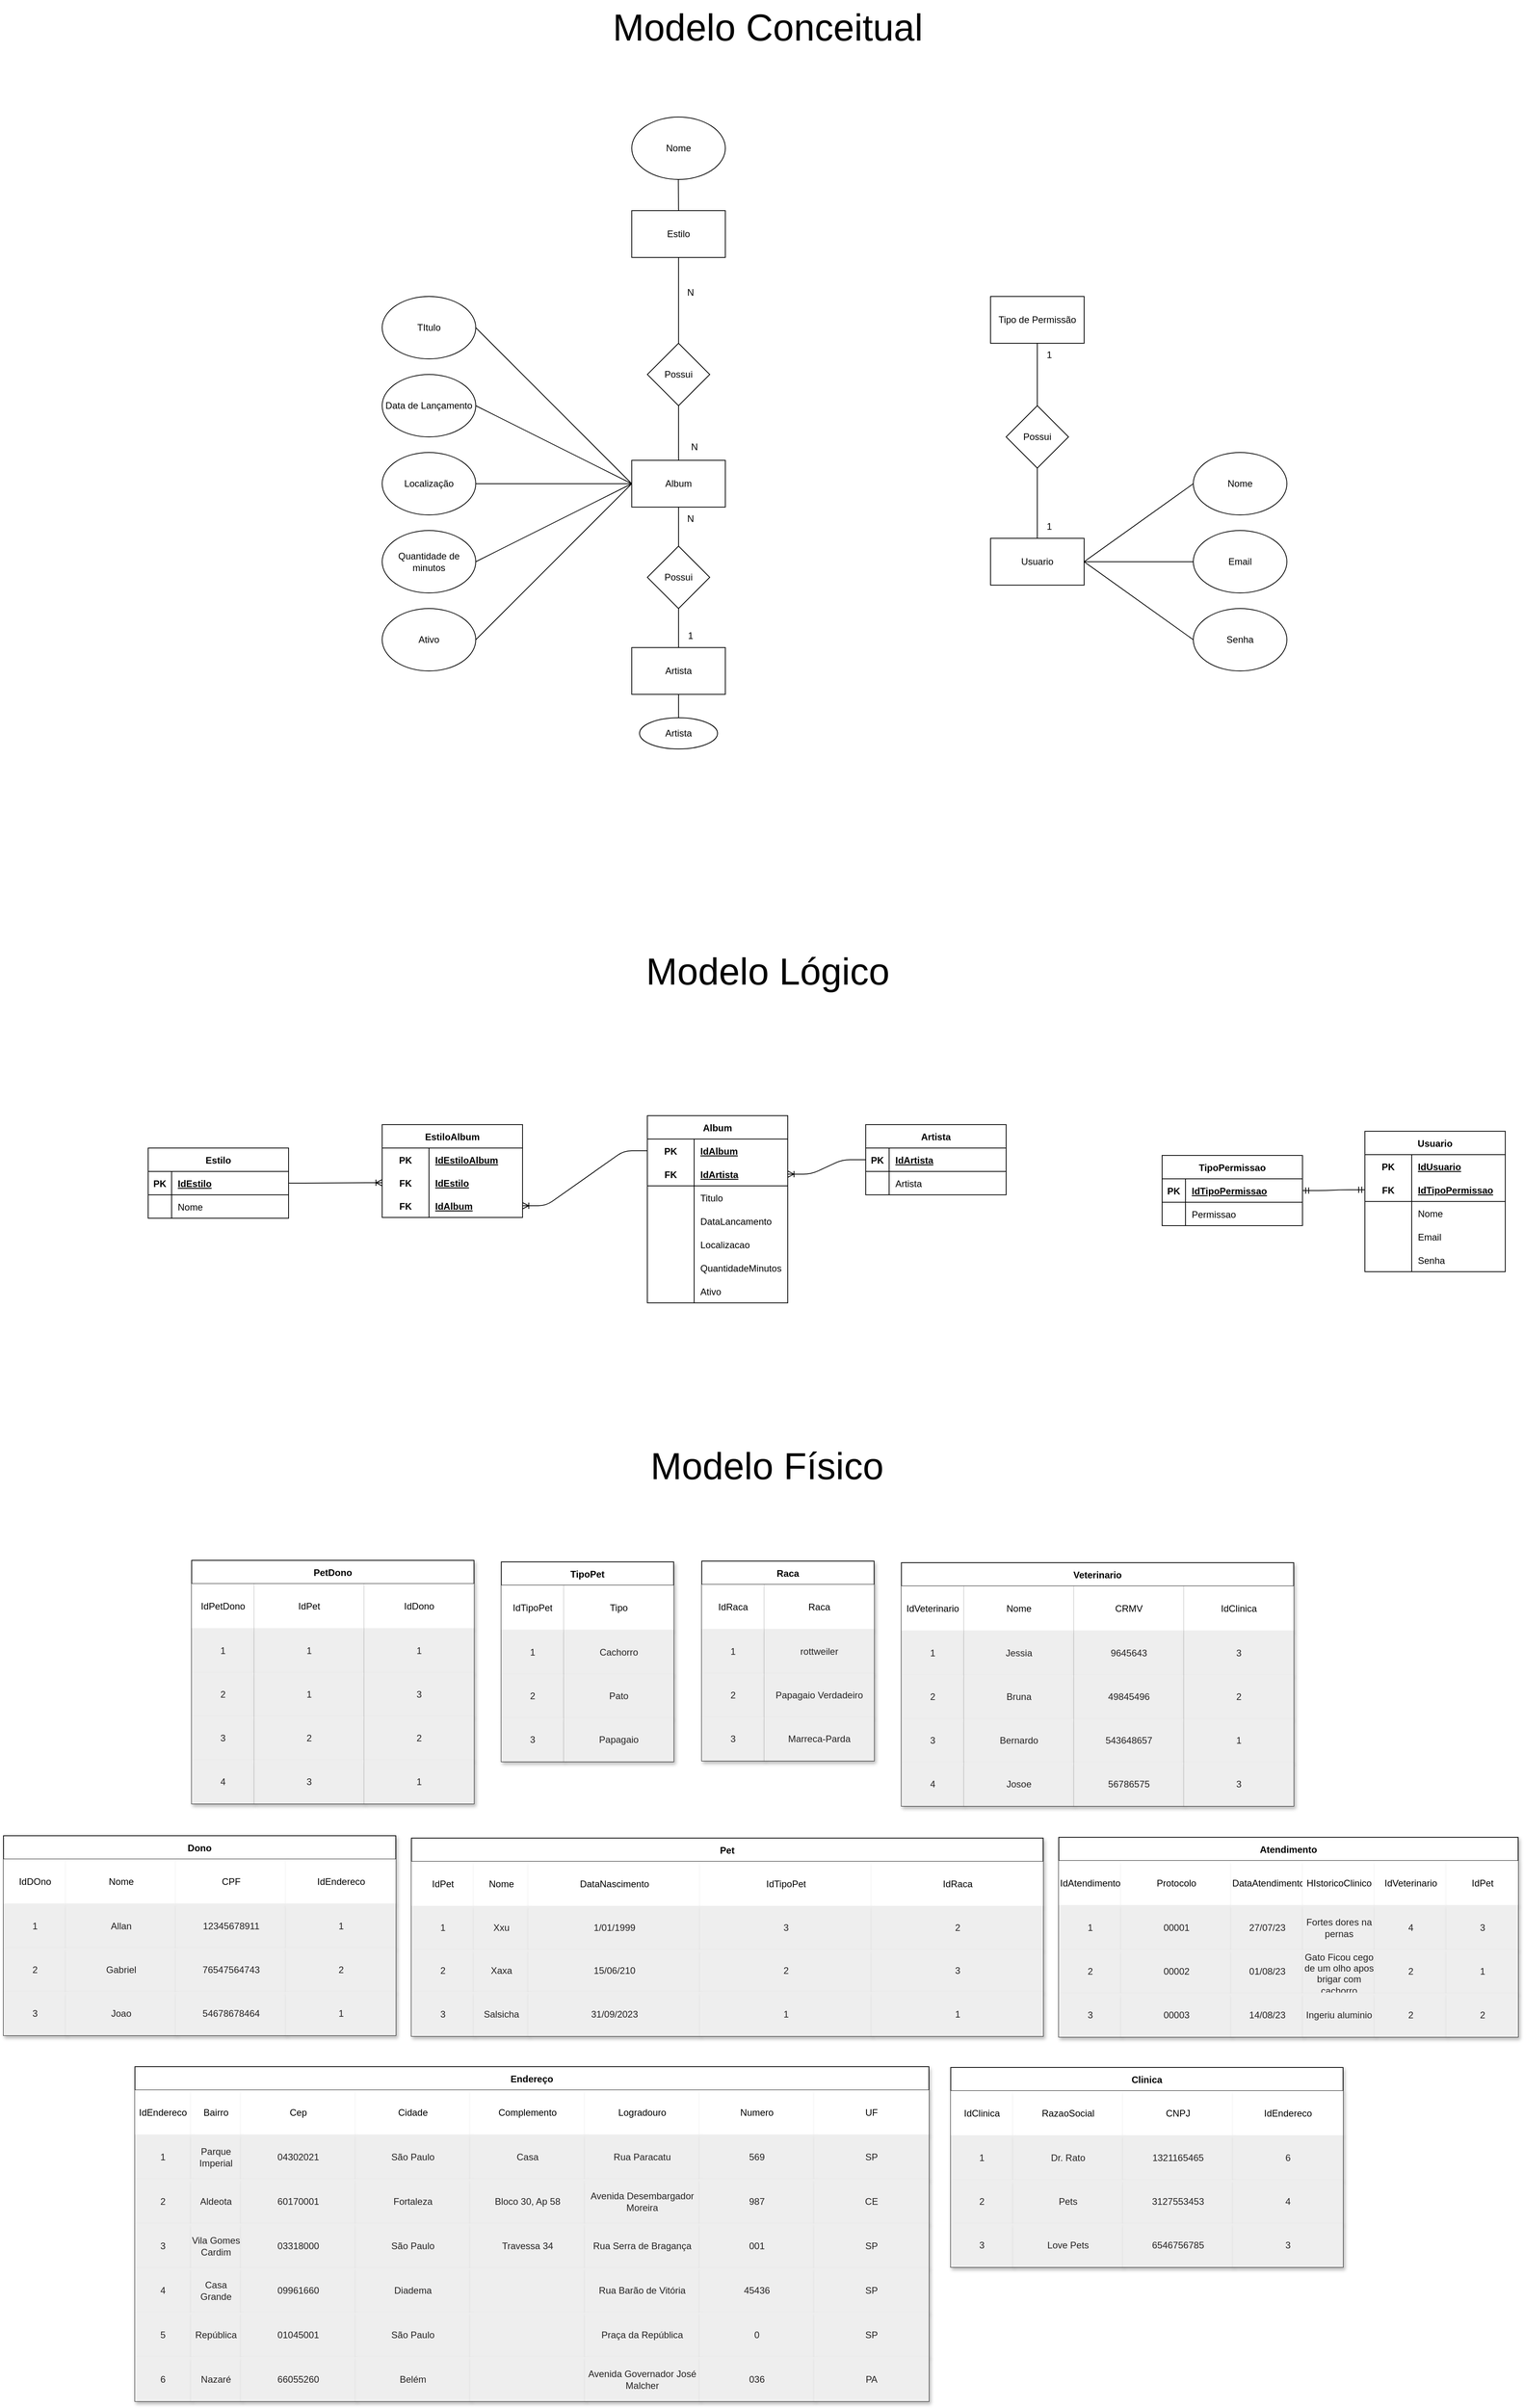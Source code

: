 <mxfile>
    <diagram name="Página-1" id="3FmcehI-daZTEMHIx7WE">
        <mxGraphModel dx="1061" dy="1785" grid="1" gridSize="10" guides="1" tooltips="1" connect="1" arrows="1" fold="1" page="1" pageScale="1" pageWidth="827" pageHeight="1169" math="0" shadow="0">
            <root>
                <mxCell id="0"/>
                <mxCell id="1" parent="0"/>
                <mxCell id="FKznoHfliuPDqVIt7DfG-1" value="Album" style="rounded=0;whiteSpace=wrap;html=1;" parent="1" vertex="1">
                    <mxGeometry x="240" y="220" width="120" height="60" as="geometry"/>
                </mxCell>
                <mxCell id="FKznoHfliuPDqVIt7DfG-2" value="Estilo" style="rounded=0;whiteSpace=wrap;html=1;" parent="1" vertex="1">
                    <mxGeometry x="240" y="-100" width="120" height="60" as="geometry"/>
                </mxCell>
                <mxCell id="FKznoHfliuPDqVIt7DfG-3" value="Possui" style="rhombus;whiteSpace=wrap;html=1;" parent="1" vertex="1">
                    <mxGeometry x="260" y="70" width="80" height="80" as="geometry"/>
                </mxCell>
                <mxCell id="FKznoHfliuPDqVIt7DfG-4" value="Usuario" style="rounded=0;whiteSpace=wrap;html=1;" parent="1" vertex="1">
                    <mxGeometry x="700" y="320" width="120" height="60" as="geometry"/>
                </mxCell>
                <mxCell id="FKznoHfliuPDqVIt7DfG-6" value="Nome" style="ellipse;whiteSpace=wrap;html=1;" parent="1" vertex="1">
                    <mxGeometry x="960" y="210" width="120" height="80" as="geometry"/>
                </mxCell>
                <mxCell id="FKznoHfliuPDqVIt7DfG-7" value="Email" style="ellipse;whiteSpace=wrap;html=1;" parent="1" vertex="1">
                    <mxGeometry x="960" y="310" width="120" height="80" as="geometry"/>
                </mxCell>
                <mxCell id="FKznoHfliuPDqVIt7DfG-8" value="Senha" style="ellipse;whiteSpace=wrap;html=1;" parent="1" vertex="1">
                    <mxGeometry x="960" y="410" width="120" height="80" as="geometry"/>
                </mxCell>
                <mxCell id="FKznoHfliuPDqVIt7DfG-10" value="Tipo de Permissão" style="rounded=0;whiteSpace=wrap;html=1;" parent="1" vertex="1">
                    <mxGeometry x="700" y="10" width="120" height="60" as="geometry"/>
                </mxCell>
                <mxCell id="FKznoHfliuPDqVIt7DfG-11" value="Possui" style="rhombus;whiteSpace=wrap;html=1;" parent="1" vertex="1">
                    <mxGeometry x="720" y="150" width="80" height="80" as="geometry"/>
                </mxCell>
                <mxCell id="FKznoHfliuPDqVIt7DfG-12" value="Artista" style="rounded=0;whiteSpace=wrap;html=1;" parent="1" vertex="1">
                    <mxGeometry x="240" y="460" width="120" height="60" as="geometry"/>
                </mxCell>
                <mxCell id="FKznoHfliuPDqVIt7DfG-13" value="Nome" style="ellipse;whiteSpace=wrap;html=1;" parent="1" vertex="1">
                    <mxGeometry x="240" y="-220" width="120" height="80" as="geometry"/>
                </mxCell>
                <mxCell id="FKznoHfliuPDqVIt7DfG-14" value="TItulo" style="ellipse;whiteSpace=wrap;html=1;" parent="1" vertex="1">
                    <mxGeometry x="-80" y="10" width="120" height="80" as="geometry"/>
                </mxCell>
                <mxCell id="FKznoHfliuPDqVIt7DfG-15" value="Data de Lançamento" style="ellipse;whiteSpace=wrap;html=1;" parent="1" vertex="1">
                    <mxGeometry x="-80" y="110" width="120" height="80" as="geometry"/>
                </mxCell>
                <mxCell id="FKznoHfliuPDqVIt7DfG-16" value="Localização" style="ellipse;whiteSpace=wrap;html=1;" parent="1" vertex="1">
                    <mxGeometry x="-80" y="210" width="120" height="80" as="geometry"/>
                </mxCell>
                <mxCell id="FKznoHfliuPDqVIt7DfG-17" value="Quantidade de minutos" style="ellipse;whiteSpace=wrap;html=1;" parent="1" vertex="1">
                    <mxGeometry x="-80" y="310" width="120" height="80" as="geometry"/>
                </mxCell>
                <mxCell id="FKznoHfliuPDqVIt7DfG-18" value="Ativo" style="ellipse;whiteSpace=wrap;html=1;" parent="1" vertex="1">
                    <mxGeometry x="-80" y="410" width="120" height="80" as="geometry"/>
                </mxCell>
                <mxCell id="FKznoHfliuPDqVIt7DfG-19" value="Possui" style="rhombus;whiteSpace=wrap;html=1;" parent="1" vertex="1">
                    <mxGeometry x="260" y="330" width="80" height="80" as="geometry"/>
                </mxCell>
                <mxCell id="FKznoHfliuPDqVIt7DfG-20" value="" style="endArrow=none;html=1;rounded=0;entryX=0.5;entryY=1;entryDx=0;entryDy=0;exitX=0.5;exitY=0;exitDx=0;exitDy=0;" parent="1" source="FKznoHfliuPDqVIt7DfG-3" target="FKznoHfliuPDqVIt7DfG-2" edge="1">
                    <mxGeometry width="50" height="50" relative="1" as="geometry">
                        <mxPoint x="160" y="160" as="sourcePoint"/>
                        <mxPoint x="210" y="110" as="targetPoint"/>
                    </mxGeometry>
                </mxCell>
                <mxCell id="FKznoHfliuPDqVIt7DfG-21" value="" style="endArrow=none;html=1;rounded=0;entryX=0.5;entryY=1;entryDx=0;entryDy=0;" parent="1" target="FKznoHfliuPDqVIt7DfG-3" edge="1">
                    <mxGeometry width="50" height="50" relative="1" as="geometry">
                        <mxPoint x="300" y="220" as="sourcePoint"/>
                        <mxPoint x="310" y="200" as="targetPoint"/>
                    </mxGeometry>
                </mxCell>
                <mxCell id="FKznoHfliuPDqVIt7DfG-22" value="" style="endArrow=none;html=1;rounded=0;exitX=0.5;exitY=0;exitDx=0;exitDy=0;entryX=0.5;entryY=1;entryDx=0;entryDy=0;" parent="1" source="FKznoHfliuPDqVIt7DfG-19" target="FKznoHfliuPDqVIt7DfG-1" edge="1">
                    <mxGeometry width="50" height="50" relative="1" as="geometry">
                        <mxPoint x="299.82" y="310" as="sourcePoint"/>
                        <mxPoint x="320" y="300" as="targetPoint"/>
                    </mxGeometry>
                </mxCell>
                <mxCell id="FKznoHfliuPDqVIt7DfG-25" value="" style="endArrow=none;html=1;rounded=0;entryX=0.5;entryY=1;entryDx=0;entryDy=0;exitX=0.5;exitY=0;exitDx=0;exitDy=0;" parent="1" source="FKznoHfliuPDqVIt7DfG-12" target="FKznoHfliuPDqVIt7DfG-19" edge="1">
                    <mxGeometry width="50" height="50" relative="1" as="geometry">
                        <mxPoint x="310" y="450" as="sourcePoint"/>
                        <mxPoint x="320" y="420" as="targetPoint"/>
                    </mxGeometry>
                </mxCell>
                <mxCell id="FKznoHfliuPDqVIt7DfG-26" value="" style="endArrow=none;html=1;rounded=0;entryX=0.5;entryY=1;entryDx=0;entryDy=0;exitX=0.5;exitY=0;exitDx=0;exitDy=0;" parent="1" source="FKznoHfliuPDqVIt7DfG-2" edge="1">
                    <mxGeometry width="50" height="50" relative="1" as="geometry">
                        <mxPoint x="299.74" y="-110" as="sourcePoint"/>
                        <mxPoint x="299.74" y="-140" as="targetPoint"/>
                    </mxGeometry>
                </mxCell>
                <mxCell id="FKznoHfliuPDqVIt7DfG-27" value="" style="endArrow=none;html=1;rounded=0;exitX=1;exitY=0.5;exitDx=0;exitDy=0;entryX=0;entryY=0.5;entryDx=0;entryDy=0;" parent="1" source="FKznoHfliuPDqVIt7DfG-14" target="FKznoHfliuPDqVIt7DfG-1" edge="1">
                    <mxGeometry width="50" height="50" relative="1" as="geometry">
                        <mxPoint x="80" y="100" as="sourcePoint"/>
                        <mxPoint x="130" y="50" as="targetPoint"/>
                    </mxGeometry>
                </mxCell>
                <mxCell id="FKznoHfliuPDqVIt7DfG-28" value="" style="endArrow=none;html=1;rounded=0;exitX=1;exitY=0.5;exitDx=0;exitDy=0;entryX=0;entryY=0.5;entryDx=0;entryDy=0;" parent="1" source="FKznoHfliuPDqVIt7DfG-15" target="FKznoHfliuPDqVIt7DfG-1" edge="1">
                    <mxGeometry width="50" height="50" relative="1" as="geometry">
                        <mxPoint x="60" y="260" as="sourcePoint"/>
                        <mxPoint x="110" y="210" as="targetPoint"/>
                    </mxGeometry>
                </mxCell>
                <mxCell id="FKznoHfliuPDqVIt7DfG-29" value="" style="endArrow=none;html=1;rounded=0;exitX=1;exitY=0.5;exitDx=0;exitDy=0;entryX=0;entryY=0.5;entryDx=0;entryDy=0;" parent="1" source="FKznoHfliuPDqVIt7DfG-16" target="FKznoHfliuPDqVIt7DfG-1" edge="1">
                    <mxGeometry width="50" height="50" relative="1" as="geometry">
                        <mxPoint x="130" y="340" as="sourcePoint"/>
                        <mxPoint x="180" y="290" as="targetPoint"/>
                    </mxGeometry>
                </mxCell>
                <mxCell id="FKznoHfliuPDqVIt7DfG-30" value="" style="endArrow=none;html=1;rounded=0;exitX=1;exitY=0.5;exitDx=0;exitDy=0;entryX=0;entryY=0.5;entryDx=0;entryDy=0;" parent="1" source="FKznoHfliuPDqVIt7DfG-17" target="FKznoHfliuPDqVIt7DfG-1" edge="1">
                    <mxGeometry width="50" height="50" relative="1" as="geometry">
                        <mxPoint x="80" y="400" as="sourcePoint"/>
                        <mxPoint x="130" y="350" as="targetPoint"/>
                    </mxGeometry>
                </mxCell>
                <mxCell id="FKznoHfliuPDqVIt7DfG-31" value="" style="endArrow=none;html=1;rounded=0;exitX=1;exitY=0.5;exitDx=0;exitDy=0;entryX=0;entryY=0.5;entryDx=0;entryDy=0;" parent="1" source="FKznoHfliuPDqVIt7DfG-18" target="FKznoHfliuPDqVIt7DfG-1" edge="1">
                    <mxGeometry width="50" height="50" relative="1" as="geometry">
                        <mxPoint x="100" y="460" as="sourcePoint"/>
                        <mxPoint x="150" y="410" as="targetPoint"/>
                    </mxGeometry>
                </mxCell>
                <mxCell id="FKznoHfliuPDqVIt7DfG-32" value="" style="endArrow=none;html=1;rounded=0;entryX=0;entryY=0.5;entryDx=0;entryDy=0;exitX=1;exitY=0.5;exitDx=0;exitDy=0;" parent="1" source="FKznoHfliuPDqVIt7DfG-4" target="FKznoHfliuPDqVIt7DfG-6" edge="1">
                    <mxGeometry width="50" height="50" relative="1" as="geometry">
                        <mxPoint x="780" y="300" as="sourcePoint"/>
                        <mxPoint x="830" y="250" as="targetPoint"/>
                    </mxGeometry>
                </mxCell>
                <mxCell id="FKznoHfliuPDqVIt7DfG-33" value="" style="endArrow=none;html=1;rounded=0;exitX=1;exitY=0.5;exitDx=0;exitDy=0;entryX=0;entryY=0.5;entryDx=0;entryDy=0;" parent="1" source="FKznoHfliuPDqVIt7DfG-4" target="FKznoHfliuPDqVIt7DfG-7" edge="1">
                    <mxGeometry width="50" height="50" relative="1" as="geometry">
                        <mxPoint x="740" y="560" as="sourcePoint"/>
                        <mxPoint x="790" y="510" as="targetPoint"/>
                    </mxGeometry>
                </mxCell>
                <mxCell id="FKznoHfliuPDqVIt7DfG-34" value="" style="endArrow=none;html=1;rounded=0;exitX=1;exitY=0.5;exitDx=0;exitDy=0;entryX=0;entryY=0.5;entryDx=0;entryDy=0;" parent="1" source="FKznoHfliuPDqVIt7DfG-4" target="FKznoHfliuPDqVIt7DfG-8" edge="1">
                    <mxGeometry width="50" height="50" relative="1" as="geometry">
                        <mxPoint x="820" y="570" as="sourcePoint"/>
                        <mxPoint x="870" y="520" as="targetPoint"/>
                    </mxGeometry>
                </mxCell>
                <mxCell id="FKznoHfliuPDqVIt7DfG-35" value="" style="endArrow=none;html=1;rounded=0;entryX=0.5;entryY=1;entryDx=0;entryDy=0;exitX=0.5;exitY=0;exitDx=0;exitDy=0;" parent="1" source="FKznoHfliuPDqVIt7DfG-11" target="FKznoHfliuPDqVIt7DfG-10" edge="1">
                    <mxGeometry width="50" height="50" relative="1" as="geometry">
                        <mxPoint x="670" y="140" as="sourcePoint"/>
                        <mxPoint x="720" y="90" as="targetPoint"/>
                    </mxGeometry>
                </mxCell>
                <mxCell id="FKznoHfliuPDqVIt7DfG-36" value="" style="endArrow=none;html=1;rounded=0;entryX=0.5;entryY=1;entryDx=0;entryDy=0;exitX=0.5;exitY=0;exitDx=0;exitDy=0;" parent="1" source="FKznoHfliuPDqVIt7DfG-4" target="FKznoHfliuPDqVIt7DfG-11" edge="1">
                    <mxGeometry width="50" height="50" relative="1" as="geometry">
                        <mxPoint x="700" y="300" as="sourcePoint"/>
                        <mxPoint x="750" y="250" as="targetPoint"/>
                    </mxGeometry>
                </mxCell>
                <mxCell id="FKznoHfliuPDqVIt7DfG-37" value="1" style="text;html=1;align=center;verticalAlign=middle;resizable=0;points=[];autosize=1;strokeColor=none;fillColor=none;" parent="1" vertex="1">
                    <mxGeometry x="760" y="70" width="30" height="30" as="geometry"/>
                </mxCell>
                <mxCell id="FKznoHfliuPDqVIt7DfG-38" value="1" style="text;html=1;align=center;verticalAlign=middle;resizable=0;points=[];autosize=1;strokeColor=none;fillColor=none;" parent="1" vertex="1">
                    <mxGeometry x="760" y="290" width="30" height="30" as="geometry"/>
                </mxCell>
                <mxCell id="FKznoHfliuPDqVIt7DfG-43" value="N" style="text;html=1;align=center;verticalAlign=middle;resizable=0;points=[];autosize=1;strokeColor=none;fillColor=none;" parent="1" vertex="1">
                    <mxGeometry x="300" y="-10" width="30" height="30" as="geometry"/>
                </mxCell>
                <mxCell id="FKznoHfliuPDqVIt7DfG-44" value="N" style="text;html=1;align=center;verticalAlign=middle;resizable=0;points=[];autosize=1;strokeColor=none;fillColor=none;" parent="1" vertex="1">
                    <mxGeometry x="305" y="188" width="30" height="30" as="geometry"/>
                </mxCell>
                <mxCell id="FKznoHfliuPDqVIt7DfG-45" value="1" style="text;html=1;align=center;verticalAlign=middle;resizable=0;points=[];autosize=1;strokeColor=none;fillColor=none;" parent="1" vertex="1">
                    <mxGeometry x="300" y="430" width="30" height="30" as="geometry"/>
                </mxCell>
                <mxCell id="FKznoHfliuPDqVIt7DfG-46" value="N" style="text;html=1;align=center;verticalAlign=middle;resizable=0;points=[];autosize=1;strokeColor=none;fillColor=none;" parent="1" vertex="1">
                    <mxGeometry x="300" y="280" width="30" height="30" as="geometry"/>
                </mxCell>
                <mxCell id="2" value="Modelo Conceitual" style="text;html=1;align=center;verticalAlign=middle;resizable=0;points=[];autosize=1;strokeColor=none;fillColor=none;fontSize=48;" vertex="1" parent="1">
                    <mxGeometry x="204" y="-370" width="420" height="70" as="geometry"/>
                </mxCell>
                <mxCell id="3" value="Modelo Lógico" style="text;html=1;align=center;verticalAlign=middle;resizable=0;points=[];autosize=1;strokeColor=none;fillColor=none;fontSize=48;" vertex="1" parent="1">
                    <mxGeometry x="243.5" y="840" width="340" height="70" as="geometry"/>
                </mxCell>
                <mxCell id="4" value="Modelo Físico" style="text;html=1;align=center;verticalAlign=middle;resizable=0;points=[];autosize=1;strokeColor=none;fillColor=none;fontSize=48;" vertex="1" parent="1">
                    <mxGeometry x="253" y="1474" width="320" height="70" as="geometry"/>
                </mxCell>
                <mxCell id="5" value="Estilo" style="shape=table;startSize=30;container=1;collapsible=1;childLayout=tableLayout;fixedRows=1;rowLines=0;fontStyle=1;align=center;resizeLast=1;" vertex="1" parent="1">
                    <mxGeometry x="-380" y="1101.5" width="180" height="90" as="geometry"/>
                </mxCell>
                <mxCell id="6" value="" style="shape=tableRow;horizontal=0;startSize=0;swimlaneHead=0;swimlaneBody=0;fillColor=none;collapsible=0;dropTarget=0;points=[[0,0.5],[1,0.5]];portConstraint=eastwest;top=0;left=0;right=0;bottom=1;" vertex="1" parent="5">
                    <mxGeometry y="30" width="180" height="30" as="geometry"/>
                </mxCell>
                <mxCell id="7" value="PK" style="shape=partialRectangle;connectable=0;fillColor=none;top=0;left=0;bottom=0;right=0;fontStyle=1;overflow=hidden;" vertex="1" parent="6">
                    <mxGeometry width="30" height="30" as="geometry">
                        <mxRectangle width="30" height="30" as="alternateBounds"/>
                    </mxGeometry>
                </mxCell>
                <mxCell id="8" value="IdEstilo" style="shape=partialRectangle;connectable=0;fillColor=none;top=0;left=0;bottom=0;right=0;align=left;spacingLeft=6;fontStyle=5;overflow=hidden;" vertex="1" parent="6">
                    <mxGeometry x="30" width="150" height="30" as="geometry">
                        <mxRectangle width="150" height="30" as="alternateBounds"/>
                    </mxGeometry>
                </mxCell>
                <mxCell id="9" value="" style="shape=tableRow;horizontal=0;startSize=0;swimlaneHead=0;swimlaneBody=0;fillColor=none;collapsible=0;dropTarget=0;points=[[0,0.5],[1,0.5]];portConstraint=eastwest;top=0;left=0;right=0;bottom=0;" vertex="1" parent="5">
                    <mxGeometry y="60" width="180" height="30" as="geometry"/>
                </mxCell>
                <mxCell id="10" value="" style="shape=partialRectangle;connectable=0;fillColor=none;top=0;left=0;bottom=0;right=0;editable=1;overflow=hidden;" vertex="1" parent="9">
                    <mxGeometry width="30" height="30" as="geometry">
                        <mxRectangle width="30" height="30" as="alternateBounds"/>
                    </mxGeometry>
                </mxCell>
                <mxCell id="11" value="Nome" style="shape=partialRectangle;connectable=0;fillColor=none;top=0;left=0;bottom=0;right=0;align=left;spacingLeft=6;overflow=hidden;" vertex="1" parent="9">
                    <mxGeometry x="30" width="150" height="30" as="geometry">
                        <mxRectangle width="150" height="30" as="alternateBounds"/>
                    </mxGeometry>
                </mxCell>
                <mxCell id="18" value="Artista" style="shape=table;startSize=30;container=1;collapsible=1;childLayout=tableLayout;fixedRows=1;rowLines=0;fontStyle=1;align=center;resizeLast=1;" vertex="1" parent="1">
                    <mxGeometry x="540" y="1071.5" width="180" height="90" as="geometry"/>
                </mxCell>
                <mxCell id="19" value="" style="shape=tableRow;horizontal=0;startSize=0;swimlaneHead=0;swimlaneBody=0;fillColor=none;collapsible=0;dropTarget=0;points=[[0,0.5],[1,0.5]];portConstraint=eastwest;top=0;left=0;right=0;bottom=1;" vertex="1" parent="18">
                    <mxGeometry y="30" width="180" height="30" as="geometry"/>
                </mxCell>
                <mxCell id="20" value="PK" style="shape=partialRectangle;connectable=0;fillColor=none;top=0;left=0;bottom=0;right=0;fontStyle=1;overflow=hidden;" vertex="1" parent="19">
                    <mxGeometry width="30" height="30" as="geometry">
                        <mxRectangle width="30" height="30" as="alternateBounds"/>
                    </mxGeometry>
                </mxCell>
                <mxCell id="21" value="IdArtista" style="shape=partialRectangle;connectable=0;fillColor=none;top=0;left=0;bottom=0;right=0;align=left;spacingLeft=6;fontStyle=5;overflow=hidden;" vertex="1" parent="19">
                    <mxGeometry x="30" width="150" height="30" as="geometry">
                        <mxRectangle width="150" height="30" as="alternateBounds"/>
                    </mxGeometry>
                </mxCell>
                <mxCell id="22" value="" style="shape=tableRow;horizontal=0;startSize=0;swimlaneHead=0;swimlaneBody=0;fillColor=none;collapsible=0;dropTarget=0;points=[[0,0.5],[1,0.5]];portConstraint=eastwest;top=0;left=0;right=0;bottom=0;" vertex="1" parent="18">
                    <mxGeometry y="60" width="180" height="30" as="geometry"/>
                </mxCell>
                <mxCell id="23" value="" style="shape=partialRectangle;connectable=0;fillColor=none;top=0;left=0;bottom=0;right=0;editable=1;overflow=hidden;" vertex="1" parent="22">
                    <mxGeometry width="30" height="30" as="geometry">
                        <mxRectangle width="30" height="30" as="alternateBounds"/>
                    </mxGeometry>
                </mxCell>
                <mxCell id="24" value="Artista" style="shape=partialRectangle;connectable=0;fillColor=none;top=0;left=0;bottom=0;right=0;align=left;spacingLeft=6;overflow=hidden;" vertex="1" parent="22">
                    <mxGeometry x="30" width="150" height="30" as="geometry">
                        <mxRectangle width="150" height="30" as="alternateBounds"/>
                    </mxGeometry>
                </mxCell>
                <mxCell id="32" style="edgeStyle=none;html=1;endArrow=none;endFill=0;" edge="1" parent="1" source="31" target="FKznoHfliuPDqVIt7DfG-12">
                    <mxGeometry relative="1" as="geometry"/>
                </mxCell>
                <mxCell id="31" value="Artista" style="ellipse;whiteSpace=wrap;html=1;align=center;" vertex="1" parent="1">
                    <mxGeometry x="250" y="550" width="100" height="40" as="geometry"/>
                </mxCell>
                <mxCell id="33" value="EstiloAlbum" style="shape=table;startSize=30;container=1;collapsible=1;childLayout=tableLayout;fixedRows=1;rowLines=0;fontStyle=1;align=center;resizeLast=1;" vertex="1" parent="1">
                    <mxGeometry x="-80" y="1071.5" width="180" height="119" as="geometry"/>
                </mxCell>
                <mxCell id="34" value="" style="shape=tableRow;horizontal=0;startSize=0;swimlaneHead=0;swimlaneBody=0;fillColor=none;collapsible=0;dropTarget=0;points=[[0,0.5],[1,0.5]];portConstraint=eastwest;top=0;left=0;right=0;bottom=0;" vertex="1" parent="33">
                    <mxGeometry y="30" width="180" height="30" as="geometry"/>
                </mxCell>
                <mxCell id="35" value="PK" style="shape=partialRectangle;connectable=0;fillColor=none;top=0;left=0;bottom=0;right=0;fontStyle=1;overflow=hidden;" vertex="1" parent="34">
                    <mxGeometry width="60" height="30" as="geometry">
                        <mxRectangle width="60" height="30" as="alternateBounds"/>
                    </mxGeometry>
                </mxCell>
                <mxCell id="36" value="IdEstiloAlbum" style="shape=partialRectangle;connectable=0;fillColor=none;top=0;left=0;bottom=0;right=0;align=left;spacingLeft=6;fontStyle=5;overflow=hidden;" vertex="1" parent="34">
                    <mxGeometry x="60" width="120" height="30" as="geometry">
                        <mxRectangle width="120" height="30" as="alternateBounds"/>
                    </mxGeometry>
                </mxCell>
                <mxCell id="46" value="" style="shape=tableRow;horizontal=0;startSize=0;swimlaneHead=0;swimlaneBody=0;fillColor=none;collapsible=0;dropTarget=0;points=[[0,0.5],[1,0.5]];portConstraint=eastwest;top=0;left=0;right=0;bottom=0;" vertex="1" parent="33">
                    <mxGeometry y="60" width="180" height="29" as="geometry"/>
                </mxCell>
                <mxCell id="47" value="FK" style="shape=partialRectangle;connectable=0;fillColor=none;top=0;left=0;bottom=0;right=0;fontStyle=1;overflow=hidden;" vertex="1" parent="46">
                    <mxGeometry width="60" height="29" as="geometry">
                        <mxRectangle width="60" height="29" as="alternateBounds"/>
                    </mxGeometry>
                </mxCell>
                <mxCell id="48" value="IdEstilo" style="shape=partialRectangle;connectable=0;fillColor=none;top=0;left=0;bottom=0;right=0;align=left;spacingLeft=6;fontStyle=5;overflow=hidden;" vertex="1" parent="46">
                    <mxGeometry x="60" width="120" height="29" as="geometry">
                        <mxRectangle width="120" height="29" as="alternateBounds"/>
                    </mxGeometry>
                </mxCell>
                <mxCell id="37" value="" style="shape=tableRow;horizontal=0;startSize=0;swimlaneHead=0;swimlaneBody=0;fillColor=none;collapsible=0;dropTarget=0;points=[[0,0.5],[1,0.5]];portConstraint=eastwest;top=0;left=0;right=0;bottom=1;" vertex="1" parent="33">
                    <mxGeometry y="89" width="180" height="30" as="geometry"/>
                </mxCell>
                <mxCell id="38" value="FK" style="shape=partialRectangle;connectable=0;fillColor=none;top=0;left=0;bottom=0;right=0;fontStyle=1;overflow=hidden;" vertex="1" parent="37">
                    <mxGeometry width="60" height="30" as="geometry">
                        <mxRectangle width="60" height="30" as="alternateBounds"/>
                    </mxGeometry>
                </mxCell>
                <mxCell id="39" value="IdAlbum" style="shape=partialRectangle;connectable=0;fillColor=none;top=0;left=0;bottom=0;right=0;align=left;spacingLeft=6;fontStyle=5;overflow=hidden;" vertex="1" parent="37">
                    <mxGeometry x="60" width="120" height="30" as="geometry">
                        <mxRectangle width="120" height="30" as="alternateBounds"/>
                    </mxGeometry>
                </mxCell>
                <mxCell id="49" value="Album" style="shape=table;startSize=30;container=1;collapsible=1;childLayout=tableLayout;fixedRows=1;rowLines=0;fontStyle=1;align=center;resizeLast=1;" vertex="1" parent="1">
                    <mxGeometry x="260" y="1060" width="180" height="240" as="geometry"/>
                </mxCell>
                <mxCell id="50" value="" style="shape=tableRow;horizontal=0;startSize=0;swimlaneHead=0;swimlaneBody=0;fillColor=none;collapsible=0;dropTarget=0;points=[[0,0.5],[1,0.5]];portConstraint=eastwest;top=0;left=0;right=0;bottom=0;" vertex="1" parent="49">
                    <mxGeometry y="30" width="180" height="30" as="geometry"/>
                </mxCell>
                <mxCell id="51" value="PK" style="shape=partialRectangle;connectable=0;fillColor=none;top=0;left=0;bottom=0;right=0;fontStyle=1;overflow=hidden;" vertex="1" parent="50">
                    <mxGeometry width="60" height="30" as="geometry">
                        <mxRectangle width="60" height="30" as="alternateBounds"/>
                    </mxGeometry>
                </mxCell>
                <mxCell id="52" value="IdAlbum" style="shape=partialRectangle;connectable=0;fillColor=none;top=0;left=0;bottom=0;right=0;align=left;spacingLeft=6;fontStyle=5;overflow=hidden;" vertex="1" parent="50">
                    <mxGeometry x="60" width="120" height="30" as="geometry">
                        <mxRectangle width="120" height="30" as="alternateBounds"/>
                    </mxGeometry>
                </mxCell>
                <mxCell id="53" value="" style="shape=tableRow;horizontal=0;startSize=0;swimlaneHead=0;swimlaneBody=0;fillColor=none;collapsible=0;dropTarget=0;points=[[0,0.5],[1,0.5]];portConstraint=eastwest;top=0;left=0;right=0;bottom=1;" vertex="1" parent="49">
                    <mxGeometry y="60" width="180" height="30" as="geometry"/>
                </mxCell>
                <mxCell id="54" value="FK" style="shape=partialRectangle;connectable=0;fillColor=none;top=0;left=0;bottom=0;right=0;fontStyle=1;overflow=hidden;" vertex="1" parent="53">
                    <mxGeometry width="60" height="30" as="geometry">
                        <mxRectangle width="60" height="30" as="alternateBounds"/>
                    </mxGeometry>
                </mxCell>
                <mxCell id="55" value="IdArtista" style="shape=partialRectangle;connectable=0;fillColor=none;top=0;left=0;bottom=0;right=0;align=left;spacingLeft=6;fontStyle=5;overflow=hidden;" vertex="1" parent="53">
                    <mxGeometry x="60" width="120" height="30" as="geometry">
                        <mxRectangle width="120" height="30" as="alternateBounds"/>
                    </mxGeometry>
                </mxCell>
                <mxCell id="56" value="" style="shape=tableRow;horizontal=0;startSize=0;swimlaneHead=0;swimlaneBody=0;fillColor=none;collapsible=0;dropTarget=0;points=[[0,0.5],[1,0.5]];portConstraint=eastwest;top=0;left=0;right=0;bottom=0;" vertex="1" parent="49">
                    <mxGeometry y="90" width="180" height="30" as="geometry"/>
                </mxCell>
                <mxCell id="57" value="" style="shape=partialRectangle;connectable=0;fillColor=none;top=0;left=0;bottom=0;right=0;editable=1;overflow=hidden;" vertex="1" parent="56">
                    <mxGeometry width="60" height="30" as="geometry">
                        <mxRectangle width="60" height="30" as="alternateBounds"/>
                    </mxGeometry>
                </mxCell>
                <mxCell id="58" value="Titulo" style="shape=partialRectangle;connectable=0;fillColor=none;top=0;left=0;bottom=0;right=0;align=left;spacingLeft=6;overflow=hidden;" vertex="1" parent="56">
                    <mxGeometry x="60" width="120" height="30" as="geometry">
                        <mxRectangle width="120" height="30" as="alternateBounds"/>
                    </mxGeometry>
                </mxCell>
                <mxCell id="62" value="" style="shape=tableRow;horizontal=0;startSize=0;swimlaneHead=0;swimlaneBody=0;fillColor=none;collapsible=0;dropTarget=0;points=[[0,0.5],[1,0.5]];portConstraint=eastwest;top=0;left=0;right=0;bottom=0;" vertex="1" parent="49">
                    <mxGeometry y="120" width="180" height="30" as="geometry"/>
                </mxCell>
                <mxCell id="63" value="" style="shape=partialRectangle;connectable=0;fillColor=none;top=0;left=0;bottom=0;right=0;editable=1;overflow=hidden;" vertex="1" parent="62">
                    <mxGeometry width="60" height="30" as="geometry">
                        <mxRectangle width="60" height="30" as="alternateBounds"/>
                    </mxGeometry>
                </mxCell>
                <mxCell id="64" value="DataLancamento" style="shape=partialRectangle;connectable=0;fillColor=none;top=0;left=0;bottom=0;right=0;align=left;spacingLeft=6;overflow=hidden;" vertex="1" parent="62">
                    <mxGeometry x="60" width="120" height="30" as="geometry">
                        <mxRectangle width="120" height="30" as="alternateBounds"/>
                    </mxGeometry>
                </mxCell>
                <mxCell id="65" value="" style="shape=tableRow;horizontal=0;startSize=0;swimlaneHead=0;swimlaneBody=0;fillColor=none;collapsible=0;dropTarget=0;points=[[0,0.5],[1,0.5]];portConstraint=eastwest;top=0;left=0;right=0;bottom=0;" vertex="1" parent="49">
                    <mxGeometry y="150" width="180" height="30" as="geometry"/>
                </mxCell>
                <mxCell id="66" value="" style="shape=partialRectangle;connectable=0;fillColor=none;top=0;left=0;bottom=0;right=0;editable=1;overflow=hidden;" vertex="1" parent="65">
                    <mxGeometry width="60" height="30" as="geometry">
                        <mxRectangle width="60" height="30" as="alternateBounds"/>
                    </mxGeometry>
                </mxCell>
                <mxCell id="67" value="Localizacao" style="shape=partialRectangle;connectable=0;fillColor=none;top=0;left=0;bottom=0;right=0;align=left;spacingLeft=6;overflow=hidden;" vertex="1" parent="65">
                    <mxGeometry x="60" width="120" height="30" as="geometry">
                        <mxRectangle width="120" height="30" as="alternateBounds"/>
                    </mxGeometry>
                </mxCell>
                <mxCell id="68" value="" style="shape=tableRow;horizontal=0;startSize=0;swimlaneHead=0;swimlaneBody=0;fillColor=none;collapsible=0;dropTarget=0;points=[[0,0.5],[1,0.5]];portConstraint=eastwest;top=0;left=0;right=0;bottom=0;" vertex="1" parent="49">
                    <mxGeometry y="180" width="180" height="30" as="geometry"/>
                </mxCell>
                <mxCell id="69" value="" style="shape=partialRectangle;connectable=0;fillColor=none;top=0;left=0;bottom=0;right=0;editable=1;overflow=hidden;" vertex="1" parent="68">
                    <mxGeometry width="60" height="30" as="geometry">
                        <mxRectangle width="60" height="30" as="alternateBounds"/>
                    </mxGeometry>
                </mxCell>
                <mxCell id="70" value="QuantidadeMinutos" style="shape=partialRectangle;connectable=0;fillColor=none;top=0;left=0;bottom=0;right=0;align=left;spacingLeft=6;overflow=hidden;" vertex="1" parent="68">
                    <mxGeometry x="60" width="120" height="30" as="geometry">
                        <mxRectangle width="120" height="30" as="alternateBounds"/>
                    </mxGeometry>
                </mxCell>
                <mxCell id="71" value="" style="shape=tableRow;horizontal=0;startSize=0;swimlaneHead=0;swimlaneBody=0;fillColor=none;collapsible=0;dropTarget=0;points=[[0,0.5],[1,0.5]];portConstraint=eastwest;top=0;left=0;right=0;bottom=0;" vertex="1" parent="49">
                    <mxGeometry y="210" width="180" height="30" as="geometry"/>
                </mxCell>
                <mxCell id="72" value="" style="shape=partialRectangle;connectable=0;fillColor=none;top=0;left=0;bottom=0;right=0;editable=1;overflow=hidden;" vertex="1" parent="71">
                    <mxGeometry width="60" height="30" as="geometry">
                        <mxRectangle width="60" height="30" as="alternateBounds"/>
                    </mxGeometry>
                </mxCell>
                <mxCell id="73" value="Ativo" style="shape=partialRectangle;connectable=0;fillColor=none;top=0;left=0;bottom=0;right=0;align=left;spacingLeft=6;overflow=hidden;" vertex="1" parent="71">
                    <mxGeometry x="60" width="120" height="30" as="geometry">
                        <mxRectangle width="120" height="30" as="alternateBounds"/>
                    </mxGeometry>
                </mxCell>
                <mxCell id="74" value="" style="edgeStyle=entityRelationEdgeStyle;fontSize=12;html=1;endArrow=ERoneToMany;" edge="1" parent="1" source="6" target="46">
                    <mxGeometry width="100" height="100" relative="1" as="geometry">
                        <mxPoint x="-556" y="1456.5" as="sourcePoint"/>
                        <mxPoint x="-456" y="1356.5" as="targetPoint"/>
                    </mxGeometry>
                </mxCell>
                <mxCell id="75" value="" style="edgeStyle=entityRelationEdgeStyle;fontSize=12;html=1;endArrow=ERoneToMany;" edge="1" parent="1" source="50" target="37">
                    <mxGeometry width="100" height="100" relative="1" as="geometry">
                        <mxPoint x="-566" y="1516.5" as="sourcePoint"/>
                        <mxPoint x="-466" y="1416.5" as="targetPoint"/>
                    </mxGeometry>
                </mxCell>
                <mxCell id="76" value="" style="edgeStyle=entityRelationEdgeStyle;fontSize=12;html=1;endArrow=ERoneToMany;" edge="1" parent="1" source="19" target="53">
                    <mxGeometry width="100" height="100" relative="1" as="geometry">
                        <mxPoint x="-526" y="1886.5" as="sourcePoint"/>
                        <mxPoint x="-426" y="1786.5" as="targetPoint"/>
                    </mxGeometry>
                </mxCell>
                <mxCell id="77" value="TipoPermissao" style="shape=table;startSize=30;container=1;collapsible=1;childLayout=tableLayout;fixedRows=1;rowLines=0;fontStyle=1;align=center;resizeLast=1;" vertex="1" parent="1">
                    <mxGeometry x="920" y="1111" width="180" height="90" as="geometry"/>
                </mxCell>
                <mxCell id="78" value="" style="shape=tableRow;horizontal=0;startSize=0;swimlaneHead=0;swimlaneBody=0;fillColor=none;collapsible=0;dropTarget=0;points=[[0,0.5],[1,0.5]];portConstraint=eastwest;top=0;left=0;right=0;bottom=1;" vertex="1" parent="77">
                    <mxGeometry y="30" width="180" height="30" as="geometry"/>
                </mxCell>
                <mxCell id="79" value="PK" style="shape=partialRectangle;connectable=0;fillColor=none;top=0;left=0;bottom=0;right=0;fontStyle=1;overflow=hidden;" vertex="1" parent="78">
                    <mxGeometry width="30" height="30" as="geometry">
                        <mxRectangle width="30" height="30" as="alternateBounds"/>
                    </mxGeometry>
                </mxCell>
                <mxCell id="80" value="IdTipoPermissao" style="shape=partialRectangle;connectable=0;fillColor=none;top=0;left=0;bottom=0;right=0;align=left;spacingLeft=6;fontStyle=5;overflow=hidden;" vertex="1" parent="78">
                    <mxGeometry x="30" width="150" height="30" as="geometry">
                        <mxRectangle width="150" height="30" as="alternateBounds"/>
                    </mxGeometry>
                </mxCell>
                <mxCell id="81" value="" style="shape=tableRow;horizontal=0;startSize=0;swimlaneHead=0;swimlaneBody=0;fillColor=none;collapsible=0;dropTarget=0;points=[[0,0.5],[1,0.5]];portConstraint=eastwest;top=0;left=0;right=0;bottom=0;" vertex="1" parent="77">
                    <mxGeometry y="60" width="180" height="30" as="geometry"/>
                </mxCell>
                <mxCell id="82" value="" style="shape=partialRectangle;connectable=0;fillColor=none;top=0;left=0;bottom=0;right=0;editable=1;overflow=hidden;" vertex="1" parent="81">
                    <mxGeometry width="30" height="30" as="geometry">
                        <mxRectangle width="30" height="30" as="alternateBounds"/>
                    </mxGeometry>
                </mxCell>
                <mxCell id="83" value="Permissao" style="shape=partialRectangle;connectable=0;fillColor=none;top=0;left=0;bottom=0;right=0;align=left;spacingLeft=6;overflow=hidden;" vertex="1" parent="81">
                    <mxGeometry x="30" width="150" height="30" as="geometry">
                        <mxRectangle width="150" height="30" as="alternateBounds"/>
                    </mxGeometry>
                </mxCell>
                <mxCell id="103" value="" style="edgeStyle=entityRelationEdgeStyle;fontSize=12;html=1;endArrow=ERmandOne;startArrow=ERmandOne;" edge="1" parent="1" source="78" target="108">
                    <mxGeometry width="100" height="100" relative="1" as="geometry">
                        <mxPoint x="800" y="1311" as="sourcePoint"/>
                        <mxPoint x="1470" y="1021" as="targetPoint"/>
                    </mxGeometry>
                </mxCell>
                <mxCell id="104" value="Usuario" style="shape=table;startSize=30;container=1;collapsible=1;childLayout=tableLayout;fixedRows=1;rowLines=0;fontStyle=1;align=center;resizeLast=1;" vertex="1" parent="1">
                    <mxGeometry x="1180" y="1080" width="180" height="180" as="geometry"/>
                </mxCell>
                <mxCell id="105" value="" style="shape=tableRow;horizontal=0;startSize=0;swimlaneHead=0;swimlaneBody=0;fillColor=none;collapsible=0;dropTarget=0;points=[[0,0.5],[1,0.5]];portConstraint=eastwest;top=0;left=0;right=0;bottom=0;" vertex="1" parent="104">
                    <mxGeometry y="30" width="180" height="30" as="geometry"/>
                </mxCell>
                <mxCell id="106" value="PK" style="shape=partialRectangle;connectable=0;fillColor=none;top=0;left=0;bottom=0;right=0;fontStyle=1;overflow=hidden;" vertex="1" parent="105">
                    <mxGeometry width="60" height="30" as="geometry">
                        <mxRectangle width="60" height="30" as="alternateBounds"/>
                    </mxGeometry>
                </mxCell>
                <mxCell id="107" value="IdUsuario" style="shape=partialRectangle;connectable=0;fillColor=none;top=0;left=0;bottom=0;right=0;align=left;spacingLeft=6;fontStyle=5;overflow=hidden;" vertex="1" parent="105">
                    <mxGeometry x="60" width="120" height="30" as="geometry">
                        <mxRectangle width="120" height="30" as="alternateBounds"/>
                    </mxGeometry>
                </mxCell>
                <mxCell id="108" value="" style="shape=tableRow;horizontal=0;startSize=0;swimlaneHead=0;swimlaneBody=0;fillColor=none;collapsible=0;dropTarget=0;points=[[0,0.5],[1,0.5]];portConstraint=eastwest;top=0;left=0;right=0;bottom=1;" vertex="1" parent="104">
                    <mxGeometry y="60" width="180" height="30" as="geometry"/>
                </mxCell>
                <mxCell id="109" value="FK" style="shape=partialRectangle;connectable=0;fillColor=none;top=0;left=0;bottom=0;right=0;fontStyle=1;overflow=hidden;" vertex="1" parent="108">
                    <mxGeometry width="60" height="30" as="geometry">
                        <mxRectangle width="60" height="30" as="alternateBounds"/>
                    </mxGeometry>
                </mxCell>
                <mxCell id="110" value="IdTipoPermissao" style="shape=partialRectangle;connectable=0;fillColor=none;top=0;left=0;bottom=0;right=0;align=left;spacingLeft=6;fontStyle=5;overflow=hidden;" vertex="1" parent="108">
                    <mxGeometry x="60" width="120" height="30" as="geometry">
                        <mxRectangle width="120" height="30" as="alternateBounds"/>
                    </mxGeometry>
                </mxCell>
                <mxCell id="111" value="" style="shape=tableRow;horizontal=0;startSize=0;swimlaneHead=0;swimlaneBody=0;fillColor=none;collapsible=0;dropTarget=0;points=[[0,0.5],[1,0.5]];portConstraint=eastwest;top=0;left=0;right=0;bottom=0;" vertex="1" parent="104">
                    <mxGeometry y="90" width="180" height="30" as="geometry"/>
                </mxCell>
                <mxCell id="112" value="" style="shape=partialRectangle;connectable=0;fillColor=none;top=0;left=0;bottom=0;right=0;editable=1;overflow=hidden;" vertex="1" parent="111">
                    <mxGeometry width="60" height="30" as="geometry">
                        <mxRectangle width="60" height="30" as="alternateBounds"/>
                    </mxGeometry>
                </mxCell>
                <mxCell id="113" value="Nome" style="shape=partialRectangle;connectable=0;fillColor=none;top=0;left=0;bottom=0;right=0;align=left;spacingLeft=6;overflow=hidden;" vertex="1" parent="111">
                    <mxGeometry x="60" width="120" height="30" as="geometry">
                        <mxRectangle width="120" height="30" as="alternateBounds"/>
                    </mxGeometry>
                </mxCell>
                <mxCell id="114" value="" style="shape=tableRow;horizontal=0;startSize=0;swimlaneHead=0;swimlaneBody=0;fillColor=none;collapsible=0;dropTarget=0;points=[[0,0.5],[1,0.5]];portConstraint=eastwest;top=0;left=0;right=0;bottom=0;" vertex="1" parent="104">
                    <mxGeometry y="120" width="180" height="30" as="geometry"/>
                </mxCell>
                <mxCell id="115" value="" style="shape=partialRectangle;connectable=0;fillColor=none;top=0;left=0;bottom=0;right=0;editable=1;overflow=hidden;" vertex="1" parent="114">
                    <mxGeometry width="60" height="30" as="geometry">
                        <mxRectangle width="60" height="30" as="alternateBounds"/>
                    </mxGeometry>
                </mxCell>
                <mxCell id="116" value="Email" style="shape=partialRectangle;connectable=0;fillColor=none;top=0;left=0;bottom=0;right=0;align=left;spacingLeft=6;overflow=hidden;" vertex="1" parent="114">
                    <mxGeometry x="60" width="120" height="30" as="geometry">
                        <mxRectangle width="120" height="30" as="alternateBounds"/>
                    </mxGeometry>
                </mxCell>
                <mxCell id="120" value="" style="shape=tableRow;horizontal=0;startSize=0;swimlaneHead=0;swimlaneBody=0;fillColor=none;collapsible=0;dropTarget=0;points=[[0,0.5],[1,0.5]];portConstraint=eastwest;top=0;left=0;right=0;bottom=0;" vertex="1" parent="104">
                    <mxGeometry y="150" width="180" height="30" as="geometry"/>
                </mxCell>
                <mxCell id="121" value="" style="shape=partialRectangle;connectable=0;fillColor=none;top=0;left=0;bottom=0;right=0;editable=1;overflow=hidden;" vertex="1" parent="120">
                    <mxGeometry width="60" height="30" as="geometry">
                        <mxRectangle width="60" height="30" as="alternateBounds"/>
                    </mxGeometry>
                </mxCell>
                <mxCell id="122" value="Senha" style="shape=partialRectangle;connectable=0;fillColor=none;top=0;left=0;bottom=0;right=0;align=left;spacingLeft=6;overflow=hidden;" vertex="1" parent="120">
                    <mxGeometry x="60" width="120" height="30" as="geometry">
                        <mxRectangle width="120" height="30" as="alternateBounds"/>
                    </mxGeometry>
                </mxCell>
                <mxCell id="123" value="Endereço" style="shape=table;startSize=30;container=1;collapsible=0;childLayout=tableLayout;fontStyle=1;align=center;shadow=1;labelBackgroundColor=none;" vertex="1" parent="1">
                    <mxGeometry x="-397" y="2279" width="1018" height="429" as="geometry"/>
                </mxCell>
                <mxCell id="124" value="" style="shape=tableRow;horizontal=0;startSize=0;swimlaneHead=0;swimlaneBody=0;top=0;left=0;bottom=0;right=0;collapsible=0;dropTarget=0;fillColor=none;points=[[0,0.5],[1,0.5]];portConstraint=eastwest;shadow=1;labelBackgroundColor=none;strokeColor=#050505;fontColor=#000000;" vertex="1" parent="123">
                    <mxGeometry y="30" width="1018" height="57" as="geometry"/>
                </mxCell>
                <mxCell id="125" value="IdEndereco" style="shape=partialRectangle;html=1;whiteSpace=wrap;connectable=0;top=0;left=0;bottom=0;right=0;overflow=hidden;shadow=1;labelBackgroundColor=none;" vertex="1" parent="124">
                    <mxGeometry width="72" height="57" as="geometry">
                        <mxRectangle width="72" height="57" as="alternateBounds"/>
                    </mxGeometry>
                </mxCell>
                <mxCell id="126" value="Bairro" style="shape=partialRectangle;html=1;whiteSpace=wrap;connectable=0;top=0;left=0;bottom=0;right=0;overflow=hidden;shadow=1;labelBackgroundColor=none;" vertex="1" parent="124">
                    <mxGeometry x="72" width="64" height="57" as="geometry">
                        <mxRectangle width="64" height="57" as="alternateBounds"/>
                    </mxGeometry>
                </mxCell>
                <mxCell id="127" value="Cep" style="shape=partialRectangle;html=1;whiteSpace=wrap;connectable=0;top=0;left=0;bottom=0;right=0;overflow=hidden;shadow=1;labelBackgroundColor=none;" vertex="1" parent="124">
                    <mxGeometry x="136" width="147" height="57" as="geometry">
                        <mxRectangle width="147" height="57" as="alternateBounds"/>
                    </mxGeometry>
                </mxCell>
                <mxCell id="128" value="Cidade" style="shape=partialRectangle;html=1;whiteSpace=wrap;connectable=0;top=0;left=0;bottom=0;right=0;overflow=hidden;shadow=1;labelBackgroundColor=none;" vertex="1" parent="124">
                    <mxGeometry x="283" width="147" height="57" as="geometry">
                        <mxRectangle width="147" height="57" as="alternateBounds"/>
                    </mxGeometry>
                </mxCell>
                <mxCell id="129" value="Complemento" style="shape=partialRectangle;html=1;whiteSpace=wrap;connectable=0;top=0;left=0;bottom=0;right=0;overflow=hidden;shadow=1;labelBackgroundColor=none;" vertex="1" parent="124">
                    <mxGeometry x="430" width="147" height="57" as="geometry">
                        <mxRectangle width="147" height="57" as="alternateBounds"/>
                    </mxGeometry>
                </mxCell>
                <mxCell id="130" value="Logradouro" style="shape=partialRectangle;html=1;whiteSpace=wrap;connectable=0;top=0;left=0;bottom=0;right=0;overflow=hidden;shadow=1;labelBackgroundColor=none;" vertex="1" parent="124">
                    <mxGeometry x="577" width="147" height="57" as="geometry">
                        <mxRectangle width="147" height="57" as="alternateBounds"/>
                    </mxGeometry>
                </mxCell>
                <mxCell id="131" value="Numero" style="shape=partialRectangle;html=1;whiteSpace=wrap;connectable=0;top=0;left=0;bottom=0;right=0;overflow=hidden;shadow=1;labelBackgroundColor=none;" vertex="1" parent="124">
                    <mxGeometry x="724" width="147" height="57" as="geometry">
                        <mxRectangle width="147" height="57" as="alternateBounds"/>
                    </mxGeometry>
                </mxCell>
                <mxCell id="132" value="UF" style="shape=partialRectangle;html=1;whiteSpace=wrap;connectable=0;top=0;left=0;bottom=0;right=0;overflow=hidden;shadow=1;labelBackgroundColor=none;" vertex="1" parent="124">
                    <mxGeometry x="871" width="147" height="57" as="geometry">
                        <mxRectangle width="147" height="57" as="alternateBounds"/>
                    </mxGeometry>
                </mxCell>
                <mxCell id="133" value="" style="shape=tableRow;horizontal=0;startSize=0;swimlaneHead=0;swimlaneBody=0;top=0;left=0;bottom=0;right=0;collapsible=0;dropTarget=0;fillColor=none;points=[[0,0.5],[1,0.5]];portConstraint=eastwest;shadow=1;labelBackgroundColor=none;strokeColor=#050505;fontColor=#000000;" vertex="1" parent="123">
                    <mxGeometry y="87" width="1018" height="57" as="geometry"/>
                </mxCell>
                <mxCell id="134" value="1" style="shape=partialRectangle;html=1;whiteSpace=wrap;connectable=0;top=0;left=0;bottom=0;right=0;overflow=hidden;shadow=1;labelBackgroundColor=none;fillColor=#eeeeee;strokeColor=#36393d;fontColor=#252323;" vertex="1" parent="133">
                    <mxGeometry width="72" height="57" as="geometry">
                        <mxRectangle width="72" height="57" as="alternateBounds"/>
                    </mxGeometry>
                </mxCell>
                <mxCell id="135" value="Parque Imperial" style="shape=partialRectangle;html=1;whiteSpace=wrap;connectable=0;top=0;left=0;bottom=0;right=0;overflow=hidden;shadow=1;labelBackgroundColor=none;fillColor=#eeeeee;strokeColor=#36393d;fontColor=#252323;" vertex="1" parent="133">
                    <mxGeometry x="72" width="64" height="57" as="geometry">
                        <mxRectangle width="64" height="57" as="alternateBounds"/>
                    </mxGeometry>
                </mxCell>
                <mxCell id="136" value="04302021" style="shape=partialRectangle;html=1;whiteSpace=wrap;connectable=0;top=0;left=0;bottom=0;right=0;overflow=hidden;shadow=1;labelBackgroundColor=none;fillColor=#eeeeee;strokeColor=#36393d;fontColor=#252323;" vertex="1" parent="133">
                    <mxGeometry x="136" width="147" height="57" as="geometry">
                        <mxRectangle width="147" height="57" as="alternateBounds"/>
                    </mxGeometry>
                </mxCell>
                <mxCell id="137" value="São Paulo" style="shape=partialRectangle;html=1;whiteSpace=wrap;connectable=0;top=0;left=0;bottom=0;right=0;overflow=hidden;shadow=1;labelBackgroundColor=none;fillColor=#eeeeee;strokeColor=#36393d;fontColor=#252323;" vertex="1" parent="133">
                    <mxGeometry x="283" width="147" height="57" as="geometry">
                        <mxRectangle width="147" height="57" as="alternateBounds"/>
                    </mxGeometry>
                </mxCell>
                <mxCell id="138" value="Casa" style="shape=partialRectangle;html=1;whiteSpace=wrap;connectable=0;top=0;left=0;bottom=0;right=0;overflow=hidden;shadow=1;labelBackgroundColor=none;fillColor=#eeeeee;strokeColor=#36393d;fontColor=#252323;" vertex="1" parent="133">
                    <mxGeometry x="430" width="147" height="57" as="geometry">
                        <mxRectangle width="147" height="57" as="alternateBounds"/>
                    </mxGeometry>
                </mxCell>
                <mxCell id="139" value="Rua Paracatu" style="shape=partialRectangle;html=1;whiteSpace=wrap;connectable=0;top=0;left=0;bottom=0;right=0;overflow=hidden;shadow=1;labelBackgroundColor=none;fillColor=#eeeeee;strokeColor=#36393d;fontColor=#252323;" vertex="1" parent="133">
                    <mxGeometry x="577" width="147" height="57" as="geometry">
                        <mxRectangle width="147" height="57" as="alternateBounds"/>
                    </mxGeometry>
                </mxCell>
                <mxCell id="140" value="569" style="shape=partialRectangle;html=1;whiteSpace=wrap;connectable=0;top=0;left=0;bottom=0;right=0;overflow=hidden;shadow=1;labelBackgroundColor=none;fillColor=#eeeeee;strokeColor=#36393d;fontColor=#252323;" vertex="1" parent="133">
                    <mxGeometry x="724" width="147" height="57" as="geometry">
                        <mxRectangle width="147" height="57" as="alternateBounds"/>
                    </mxGeometry>
                </mxCell>
                <mxCell id="141" value="SP" style="shape=partialRectangle;html=1;whiteSpace=wrap;connectable=0;top=0;left=0;bottom=0;right=0;overflow=hidden;shadow=1;labelBackgroundColor=none;fillColor=#eeeeee;strokeColor=#36393d;fontColor=#252323;" vertex="1" parent="133">
                    <mxGeometry x="871" width="147" height="57" as="geometry">
                        <mxRectangle width="147" height="57" as="alternateBounds"/>
                    </mxGeometry>
                </mxCell>
                <mxCell id="142" value="" style="shape=tableRow;horizontal=0;startSize=0;swimlaneHead=0;swimlaneBody=0;top=0;left=0;bottom=0;right=0;collapsible=0;dropTarget=0;fillColor=none;points=[[0,0.5],[1,0.5]];portConstraint=eastwest;shadow=1;labelBackgroundColor=none;strokeColor=#050505;fontColor=#000000;" vertex="1" parent="123">
                    <mxGeometry y="144" width="1018" height="57" as="geometry"/>
                </mxCell>
                <mxCell id="143" value="2" style="shape=partialRectangle;html=1;whiteSpace=wrap;connectable=0;top=0;left=0;bottom=0;right=0;overflow=hidden;shadow=1;labelBackgroundColor=none;fillColor=#eeeeee;strokeColor=#36393d;fontColor=#252323;" vertex="1" parent="142">
                    <mxGeometry width="72" height="57" as="geometry">
                        <mxRectangle width="72" height="57" as="alternateBounds"/>
                    </mxGeometry>
                </mxCell>
                <mxCell id="144" value="Aldeota" style="shape=partialRectangle;html=1;whiteSpace=wrap;connectable=0;top=0;left=0;bottom=0;right=0;overflow=hidden;shadow=1;labelBackgroundColor=none;fillColor=#eeeeee;strokeColor=#36393d;fontColor=#252323;" vertex="1" parent="142">
                    <mxGeometry x="72" width="64" height="57" as="geometry">
                        <mxRectangle width="64" height="57" as="alternateBounds"/>
                    </mxGeometry>
                </mxCell>
                <mxCell id="145" value="60170001" style="shape=partialRectangle;html=1;whiteSpace=wrap;connectable=0;top=0;left=0;bottom=0;right=0;overflow=hidden;shadow=1;labelBackgroundColor=none;fillColor=#eeeeee;strokeColor=#36393d;fontColor=#252323;" vertex="1" parent="142">
                    <mxGeometry x="136" width="147" height="57" as="geometry">
                        <mxRectangle width="147" height="57" as="alternateBounds"/>
                    </mxGeometry>
                </mxCell>
                <mxCell id="146" value="Fortaleza" style="shape=partialRectangle;html=1;whiteSpace=wrap;connectable=0;top=0;left=0;bottom=0;right=0;overflow=hidden;shadow=1;labelBackgroundColor=none;fillColor=#eeeeee;strokeColor=#36393d;fontColor=#252323;" vertex="1" parent="142">
                    <mxGeometry x="283" width="147" height="57" as="geometry">
                        <mxRectangle width="147" height="57" as="alternateBounds"/>
                    </mxGeometry>
                </mxCell>
                <mxCell id="147" value="Bloco 30, Ap 58" style="shape=partialRectangle;html=1;whiteSpace=wrap;connectable=0;top=0;left=0;bottom=0;right=0;overflow=hidden;shadow=1;labelBackgroundColor=none;fillColor=#eeeeee;strokeColor=#36393d;fontColor=#252323;" vertex="1" parent="142">
                    <mxGeometry x="430" width="147" height="57" as="geometry">
                        <mxRectangle width="147" height="57" as="alternateBounds"/>
                    </mxGeometry>
                </mxCell>
                <mxCell id="148" value="Avenida Desembargador Moreira" style="shape=partialRectangle;html=1;whiteSpace=wrap;connectable=0;top=0;left=0;bottom=0;right=0;overflow=hidden;shadow=1;labelBackgroundColor=none;fillColor=#eeeeee;strokeColor=#36393d;fontColor=#252323;" vertex="1" parent="142">
                    <mxGeometry x="577" width="147" height="57" as="geometry">
                        <mxRectangle width="147" height="57" as="alternateBounds"/>
                    </mxGeometry>
                </mxCell>
                <mxCell id="149" value="987" style="shape=partialRectangle;html=1;whiteSpace=wrap;connectable=0;top=0;left=0;bottom=0;right=0;overflow=hidden;shadow=1;labelBackgroundColor=none;fillColor=#eeeeee;strokeColor=#36393d;fontColor=#252323;" vertex="1" parent="142">
                    <mxGeometry x="724" width="147" height="57" as="geometry">
                        <mxRectangle width="147" height="57" as="alternateBounds"/>
                    </mxGeometry>
                </mxCell>
                <mxCell id="150" value="CE" style="shape=partialRectangle;html=1;whiteSpace=wrap;connectable=0;top=0;left=0;bottom=0;right=0;overflow=hidden;shadow=1;labelBackgroundColor=none;fillColor=#eeeeee;strokeColor=#36393d;fontColor=#252323;" vertex="1" parent="142">
                    <mxGeometry x="871" width="147" height="57" as="geometry">
                        <mxRectangle width="147" height="57" as="alternateBounds"/>
                    </mxGeometry>
                </mxCell>
                <mxCell id="151" style="shape=tableRow;horizontal=0;startSize=0;swimlaneHead=0;swimlaneBody=0;top=0;left=0;bottom=0;right=0;collapsible=0;dropTarget=0;fillColor=none;points=[[0,0.5],[1,0.5]];portConstraint=eastwest;shadow=1;labelBackgroundColor=none;strokeColor=#050505;fontColor=#000000;" vertex="1" parent="123">
                    <mxGeometry y="201" width="1018" height="57" as="geometry"/>
                </mxCell>
                <mxCell id="152" value="3" style="shape=partialRectangle;html=1;whiteSpace=wrap;connectable=0;top=0;left=0;bottom=0;right=0;overflow=hidden;shadow=1;labelBackgroundColor=none;fillColor=#eeeeee;strokeColor=#36393d;fontColor=#252323;" vertex="1" parent="151">
                    <mxGeometry width="72" height="57" as="geometry">
                        <mxRectangle width="72" height="57" as="alternateBounds"/>
                    </mxGeometry>
                </mxCell>
                <mxCell id="153" value="Vila Gomes Cardim" style="shape=partialRectangle;html=1;whiteSpace=wrap;connectable=0;top=0;left=0;bottom=0;right=0;overflow=hidden;shadow=1;labelBackgroundColor=none;fillColor=#eeeeee;strokeColor=#36393d;fontColor=#252323;" vertex="1" parent="151">
                    <mxGeometry x="72" width="64" height="57" as="geometry">
                        <mxRectangle width="64" height="57" as="alternateBounds"/>
                    </mxGeometry>
                </mxCell>
                <mxCell id="154" value="03318000" style="shape=partialRectangle;html=1;whiteSpace=wrap;connectable=0;top=0;left=0;bottom=0;right=0;overflow=hidden;shadow=1;labelBackgroundColor=none;fillColor=#eeeeee;strokeColor=#36393d;fontColor=#252323;" vertex="1" parent="151">
                    <mxGeometry x="136" width="147" height="57" as="geometry">
                        <mxRectangle width="147" height="57" as="alternateBounds"/>
                    </mxGeometry>
                </mxCell>
                <mxCell id="155" value="São Paulo" style="shape=partialRectangle;html=1;whiteSpace=wrap;connectable=0;top=0;left=0;bottom=0;right=0;overflow=hidden;shadow=1;labelBackgroundColor=none;fillColor=#eeeeee;strokeColor=#36393d;fontColor=#252323;" vertex="1" parent="151">
                    <mxGeometry x="283" width="147" height="57" as="geometry">
                        <mxRectangle width="147" height="57" as="alternateBounds"/>
                    </mxGeometry>
                </mxCell>
                <mxCell id="156" value="Travessa 34" style="shape=partialRectangle;html=1;whiteSpace=wrap;connectable=0;top=0;left=0;bottom=0;right=0;overflow=hidden;shadow=1;labelBackgroundColor=none;fillColor=#eeeeee;strokeColor=#36393d;fontColor=#252323;" vertex="1" parent="151">
                    <mxGeometry x="430" width="147" height="57" as="geometry">
                        <mxRectangle width="147" height="57" as="alternateBounds"/>
                    </mxGeometry>
                </mxCell>
                <mxCell id="157" value="Rua Serra de Bragança" style="shape=partialRectangle;html=1;whiteSpace=wrap;connectable=0;top=0;left=0;bottom=0;right=0;overflow=hidden;shadow=1;labelBackgroundColor=none;fillColor=#eeeeee;strokeColor=#36393d;fontColor=#252323;" vertex="1" parent="151">
                    <mxGeometry x="577" width="147" height="57" as="geometry">
                        <mxRectangle width="147" height="57" as="alternateBounds"/>
                    </mxGeometry>
                </mxCell>
                <mxCell id="158" value="001" style="shape=partialRectangle;html=1;whiteSpace=wrap;connectable=0;top=0;left=0;bottom=0;right=0;overflow=hidden;shadow=1;labelBackgroundColor=none;fillColor=#eeeeee;strokeColor=#36393d;fontColor=#252323;" vertex="1" parent="151">
                    <mxGeometry x="724" width="147" height="57" as="geometry">
                        <mxRectangle width="147" height="57" as="alternateBounds"/>
                    </mxGeometry>
                </mxCell>
                <mxCell id="159" value="SP" style="shape=partialRectangle;html=1;whiteSpace=wrap;connectable=0;top=0;left=0;bottom=0;right=0;overflow=hidden;shadow=1;labelBackgroundColor=none;fillColor=#eeeeee;strokeColor=#36393d;fontColor=#252323;" vertex="1" parent="151">
                    <mxGeometry x="871" width="147" height="57" as="geometry">
                        <mxRectangle width="147" height="57" as="alternateBounds"/>
                    </mxGeometry>
                </mxCell>
                <mxCell id="160" style="shape=tableRow;horizontal=0;startSize=0;swimlaneHead=0;swimlaneBody=0;top=0;left=0;bottom=0;right=0;collapsible=0;dropTarget=0;fillColor=none;points=[[0,0.5],[1,0.5]];portConstraint=eastwest;shadow=1;labelBackgroundColor=none;strokeColor=#050505;fontColor=#000000;" vertex="1" parent="123">
                    <mxGeometry y="258" width="1018" height="57" as="geometry"/>
                </mxCell>
                <mxCell id="161" value="4" style="shape=partialRectangle;html=1;whiteSpace=wrap;connectable=0;top=0;left=0;bottom=0;right=0;overflow=hidden;shadow=1;labelBackgroundColor=none;fillColor=#eeeeee;strokeColor=#36393d;fontColor=#252323;" vertex="1" parent="160">
                    <mxGeometry width="72" height="57" as="geometry">
                        <mxRectangle width="72" height="57" as="alternateBounds"/>
                    </mxGeometry>
                </mxCell>
                <mxCell id="162" value="Casa Grande" style="shape=partialRectangle;html=1;whiteSpace=wrap;connectable=0;top=0;left=0;bottom=0;right=0;overflow=hidden;shadow=1;labelBackgroundColor=none;fillColor=#eeeeee;strokeColor=#36393d;fontColor=#252323;" vertex="1" parent="160">
                    <mxGeometry x="72" width="64" height="57" as="geometry">
                        <mxRectangle width="64" height="57" as="alternateBounds"/>
                    </mxGeometry>
                </mxCell>
                <mxCell id="163" value="09961660" style="shape=partialRectangle;html=1;whiteSpace=wrap;connectable=0;top=0;left=0;bottom=0;right=0;overflow=hidden;shadow=1;labelBackgroundColor=none;fillColor=#eeeeee;strokeColor=#36393d;fontColor=#252323;" vertex="1" parent="160">
                    <mxGeometry x="136" width="147" height="57" as="geometry">
                        <mxRectangle width="147" height="57" as="alternateBounds"/>
                    </mxGeometry>
                </mxCell>
                <mxCell id="164" value="Diadema" style="shape=partialRectangle;html=1;whiteSpace=wrap;connectable=0;top=0;left=0;bottom=0;right=0;overflow=hidden;shadow=1;labelBackgroundColor=none;fillColor=#eeeeee;strokeColor=#36393d;fontColor=#252323;" vertex="1" parent="160">
                    <mxGeometry x="283" width="147" height="57" as="geometry">
                        <mxRectangle width="147" height="57" as="alternateBounds"/>
                    </mxGeometry>
                </mxCell>
                <mxCell id="165" style="shape=partialRectangle;html=1;whiteSpace=wrap;connectable=0;top=0;left=0;bottom=0;right=0;overflow=hidden;shadow=1;labelBackgroundColor=none;fillColor=#eeeeee;strokeColor=#36393d;fontColor=#252323;" vertex="1" parent="160">
                    <mxGeometry x="430" width="147" height="57" as="geometry">
                        <mxRectangle width="147" height="57" as="alternateBounds"/>
                    </mxGeometry>
                </mxCell>
                <mxCell id="166" value="Rua Barão de Vitória" style="shape=partialRectangle;html=1;whiteSpace=wrap;connectable=0;top=0;left=0;bottom=0;right=0;overflow=hidden;shadow=1;labelBackgroundColor=none;fillColor=#eeeeee;strokeColor=#36393d;fontColor=#252323;" vertex="1" parent="160">
                    <mxGeometry x="577" width="147" height="57" as="geometry">
                        <mxRectangle width="147" height="57" as="alternateBounds"/>
                    </mxGeometry>
                </mxCell>
                <mxCell id="167" value="45436" style="shape=partialRectangle;html=1;whiteSpace=wrap;connectable=0;top=0;left=0;bottom=0;right=0;overflow=hidden;shadow=1;labelBackgroundColor=none;fillColor=#eeeeee;strokeColor=#36393d;fontColor=#252323;" vertex="1" parent="160">
                    <mxGeometry x="724" width="147" height="57" as="geometry">
                        <mxRectangle width="147" height="57" as="alternateBounds"/>
                    </mxGeometry>
                </mxCell>
                <mxCell id="168" value="SP" style="shape=partialRectangle;html=1;whiteSpace=wrap;connectable=0;top=0;left=0;bottom=0;right=0;overflow=hidden;shadow=1;labelBackgroundColor=none;fillColor=#eeeeee;strokeColor=#36393d;fontColor=#252323;" vertex="1" parent="160">
                    <mxGeometry x="871" width="147" height="57" as="geometry">
                        <mxRectangle width="147" height="57" as="alternateBounds"/>
                    </mxGeometry>
                </mxCell>
                <mxCell id="169" style="shape=tableRow;horizontal=0;startSize=0;swimlaneHead=0;swimlaneBody=0;top=0;left=0;bottom=0;right=0;collapsible=0;dropTarget=0;fillColor=none;points=[[0,0.5],[1,0.5]];portConstraint=eastwest;shadow=1;labelBackgroundColor=none;strokeColor=#050505;fontColor=#000000;" vertex="1" parent="123">
                    <mxGeometry y="315" width="1018" height="57" as="geometry"/>
                </mxCell>
                <mxCell id="170" value="5" style="shape=partialRectangle;html=1;whiteSpace=wrap;connectable=0;top=0;left=0;bottom=0;right=0;overflow=hidden;shadow=1;labelBackgroundColor=none;fillColor=#eeeeee;strokeColor=#36393d;fontColor=#252323;" vertex="1" parent="169">
                    <mxGeometry width="72" height="57" as="geometry">
                        <mxRectangle width="72" height="57" as="alternateBounds"/>
                    </mxGeometry>
                </mxCell>
                <mxCell id="171" value="República" style="shape=partialRectangle;html=1;whiteSpace=wrap;connectable=0;top=0;left=0;bottom=0;right=0;overflow=hidden;shadow=1;labelBackgroundColor=none;fillColor=#eeeeee;strokeColor=#36393d;fontColor=#252323;" vertex="1" parent="169">
                    <mxGeometry x="72" width="64" height="57" as="geometry">
                        <mxRectangle width="64" height="57" as="alternateBounds"/>
                    </mxGeometry>
                </mxCell>
                <mxCell id="172" value="01045001" style="shape=partialRectangle;html=1;whiteSpace=wrap;connectable=0;top=0;left=0;bottom=0;right=0;overflow=hidden;shadow=1;labelBackgroundColor=none;fillColor=#eeeeee;strokeColor=#36393d;fontColor=#252323;" vertex="1" parent="169">
                    <mxGeometry x="136" width="147" height="57" as="geometry">
                        <mxRectangle width="147" height="57" as="alternateBounds"/>
                    </mxGeometry>
                </mxCell>
                <mxCell id="173" value="São Paulo" style="shape=partialRectangle;html=1;whiteSpace=wrap;connectable=0;top=0;left=0;bottom=0;right=0;overflow=hidden;shadow=1;labelBackgroundColor=none;fillColor=#eeeeee;strokeColor=#36393d;fontColor=#252323;" vertex="1" parent="169">
                    <mxGeometry x="283" width="147" height="57" as="geometry">
                        <mxRectangle width="147" height="57" as="alternateBounds"/>
                    </mxGeometry>
                </mxCell>
                <mxCell id="174" style="shape=partialRectangle;html=1;whiteSpace=wrap;connectable=0;top=0;left=0;bottom=0;right=0;overflow=hidden;shadow=1;labelBackgroundColor=none;fillColor=#eeeeee;strokeColor=#36393d;fontColor=#252323;" vertex="1" parent="169">
                    <mxGeometry x="430" width="147" height="57" as="geometry">
                        <mxRectangle width="147" height="57" as="alternateBounds"/>
                    </mxGeometry>
                </mxCell>
                <mxCell id="175" value="Praça da República" style="shape=partialRectangle;html=1;whiteSpace=wrap;connectable=0;top=0;left=0;bottom=0;right=0;overflow=hidden;shadow=1;labelBackgroundColor=none;fillColor=#eeeeee;strokeColor=#36393d;fontColor=#252323;" vertex="1" parent="169">
                    <mxGeometry x="577" width="147" height="57" as="geometry">
                        <mxRectangle width="147" height="57" as="alternateBounds"/>
                    </mxGeometry>
                </mxCell>
                <mxCell id="176" value="0" style="shape=partialRectangle;html=1;whiteSpace=wrap;connectable=0;top=0;left=0;bottom=0;right=0;overflow=hidden;shadow=1;labelBackgroundColor=none;fillColor=#eeeeee;strokeColor=#36393d;fontColor=#252323;" vertex="1" parent="169">
                    <mxGeometry x="724" width="147" height="57" as="geometry">
                        <mxRectangle width="147" height="57" as="alternateBounds"/>
                    </mxGeometry>
                </mxCell>
                <mxCell id="177" value="SP" style="shape=partialRectangle;html=1;whiteSpace=wrap;connectable=0;top=0;left=0;bottom=0;right=0;overflow=hidden;shadow=1;labelBackgroundColor=none;fillColor=#eeeeee;strokeColor=#36393d;fontColor=#252323;" vertex="1" parent="169">
                    <mxGeometry x="871" width="147" height="57" as="geometry">
                        <mxRectangle width="147" height="57" as="alternateBounds"/>
                    </mxGeometry>
                </mxCell>
                <mxCell id="178" style="shape=tableRow;horizontal=0;startSize=0;swimlaneHead=0;swimlaneBody=0;top=0;left=0;bottom=0;right=0;collapsible=0;dropTarget=0;fillColor=none;points=[[0,0.5],[1,0.5]];portConstraint=eastwest;shadow=1;labelBackgroundColor=none;strokeColor=#050505;fontColor=#000000;" vertex="1" parent="123">
                    <mxGeometry y="372" width="1018" height="57" as="geometry"/>
                </mxCell>
                <mxCell id="179" value="6" style="shape=partialRectangle;html=1;whiteSpace=wrap;connectable=0;top=0;left=0;bottom=0;right=0;overflow=hidden;shadow=1;labelBackgroundColor=none;fillColor=#eeeeee;strokeColor=#36393d;fontColor=#252323;" vertex="1" parent="178">
                    <mxGeometry width="72" height="57" as="geometry">
                        <mxRectangle width="72" height="57" as="alternateBounds"/>
                    </mxGeometry>
                </mxCell>
                <mxCell id="180" value="Nazaré" style="shape=partialRectangle;html=1;whiteSpace=wrap;connectable=0;top=0;left=0;bottom=0;right=0;overflow=hidden;shadow=1;labelBackgroundColor=none;fillColor=#eeeeee;strokeColor=#36393d;fontColor=#252323;" vertex="1" parent="178">
                    <mxGeometry x="72" width="64" height="57" as="geometry">
                        <mxRectangle width="64" height="57" as="alternateBounds"/>
                    </mxGeometry>
                </mxCell>
                <mxCell id="181" value="66055260" style="shape=partialRectangle;html=1;whiteSpace=wrap;connectable=0;top=0;left=0;bottom=0;right=0;overflow=hidden;shadow=1;labelBackgroundColor=none;fillColor=#eeeeee;strokeColor=#36393d;fontColor=#252323;" vertex="1" parent="178">
                    <mxGeometry x="136" width="147" height="57" as="geometry">
                        <mxRectangle width="147" height="57" as="alternateBounds"/>
                    </mxGeometry>
                </mxCell>
                <mxCell id="182" value="Belém" style="shape=partialRectangle;html=1;whiteSpace=wrap;connectable=0;top=0;left=0;bottom=0;right=0;overflow=hidden;shadow=1;labelBackgroundColor=none;fillColor=#eeeeee;strokeColor=#36393d;fontColor=#252323;" vertex="1" parent="178">
                    <mxGeometry x="283" width="147" height="57" as="geometry">
                        <mxRectangle width="147" height="57" as="alternateBounds"/>
                    </mxGeometry>
                </mxCell>
                <mxCell id="183" style="shape=partialRectangle;html=1;whiteSpace=wrap;connectable=0;top=0;left=0;bottom=0;right=0;overflow=hidden;shadow=1;labelBackgroundColor=none;fillColor=#eeeeee;strokeColor=#36393d;fontColor=#252323;" vertex="1" parent="178">
                    <mxGeometry x="430" width="147" height="57" as="geometry">
                        <mxRectangle width="147" height="57" as="alternateBounds"/>
                    </mxGeometry>
                </mxCell>
                <mxCell id="184" value="Avenida Governador José Malcher" style="shape=partialRectangle;html=1;whiteSpace=wrap;connectable=0;top=0;left=0;bottom=0;right=0;overflow=hidden;shadow=1;labelBackgroundColor=none;fillColor=#eeeeee;strokeColor=#36393d;fontColor=#252323;" vertex="1" parent="178">
                    <mxGeometry x="577" width="147" height="57" as="geometry">
                        <mxRectangle width="147" height="57" as="alternateBounds"/>
                    </mxGeometry>
                </mxCell>
                <mxCell id="185" value="036" style="shape=partialRectangle;html=1;whiteSpace=wrap;connectable=0;top=0;left=0;bottom=0;right=0;overflow=hidden;shadow=1;labelBackgroundColor=none;fillColor=#eeeeee;strokeColor=#36393d;fontColor=#252323;" vertex="1" parent="178">
                    <mxGeometry x="724" width="147" height="57" as="geometry">
                        <mxRectangle width="147" height="57" as="alternateBounds"/>
                    </mxGeometry>
                </mxCell>
                <mxCell id="186" value="PA" style="shape=partialRectangle;html=1;whiteSpace=wrap;connectable=0;top=0;left=0;bottom=0;right=0;overflow=hidden;shadow=1;labelBackgroundColor=none;fillColor=#eeeeee;strokeColor=#36393d;fontColor=#252323;" vertex="1" parent="178">
                    <mxGeometry x="871" width="147" height="57" as="geometry">
                        <mxRectangle width="147" height="57" as="alternateBounds"/>
                    </mxGeometry>
                </mxCell>
                <mxCell id="187" value="Atendimento" style="shape=table;startSize=30;container=1;collapsible=0;childLayout=tableLayout;fontStyle=1;align=center;shadow=1;labelBackgroundColor=none;" vertex="1" parent="1">
                    <mxGeometry x="787.5" y="1985" width="589" height="256" as="geometry"/>
                </mxCell>
                <mxCell id="188" value="" style="shape=tableRow;horizontal=0;startSize=0;swimlaneHead=0;swimlaneBody=0;top=0;left=0;bottom=0;right=0;collapsible=0;dropTarget=0;fillColor=none;points=[[0,0.5],[1,0.5]];portConstraint=eastwest;shadow=1;labelBackgroundColor=none;strokeColor=#050505;fontColor=#000000;" vertex="1" parent="187">
                    <mxGeometry y="30" width="589" height="57" as="geometry"/>
                </mxCell>
                <mxCell id="189" value="IdAtendimento" style="shape=partialRectangle;html=1;whiteSpace=wrap;connectable=0;top=0;left=0;bottom=0;right=0;overflow=hidden;shadow=1;labelBackgroundColor=none;" vertex="1" parent="188">
                    <mxGeometry width="80" height="57" as="geometry">
                        <mxRectangle width="80" height="57" as="alternateBounds"/>
                    </mxGeometry>
                </mxCell>
                <mxCell id="190" value="Protocolo" style="shape=partialRectangle;html=1;whiteSpace=wrap;connectable=0;top=0;left=0;bottom=0;right=0;overflow=hidden;shadow=1;labelBackgroundColor=none;" vertex="1" parent="188">
                    <mxGeometry x="80" width="141" height="57" as="geometry">
                        <mxRectangle width="141" height="57" as="alternateBounds"/>
                    </mxGeometry>
                </mxCell>
                <mxCell id="191" value="DataAtendimento" style="shape=partialRectangle;html=1;whiteSpace=wrap;connectable=0;top=0;left=0;bottom=0;right=0;overflow=hidden;shadow=1;labelBackgroundColor=none;" vertex="1" parent="188">
                    <mxGeometry x="221" width="92" height="57" as="geometry">
                        <mxRectangle width="92" height="57" as="alternateBounds"/>
                    </mxGeometry>
                </mxCell>
                <mxCell id="192" value="HIstoricoClinico" style="shape=partialRectangle;html=1;whiteSpace=wrap;connectable=0;top=0;left=0;bottom=0;right=0;overflow=hidden;shadow=1;labelBackgroundColor=none;" vertex="1" parent="188">
                    <mxGeometry x="313" width="92" height="57" as="geometry">
                        <mxRectangle width="92" height="57" as="alternateBounds"/>
                    </mxGeometry>
                </mxCell>
                <mxCell id="193" value="IdVeterinario" style="shape=partialRectangle;html=1;whiteSpace=wrap;connectable=0;top=0;left=0;bottom=0;right=0;overflow=hidden;shadow=1;labelBackgroundColor=none;" vertex="1" parent="188">
                    <mxGeometry x="405" width="92" height="57" as="geometry">
                        <mxRectangle width="92" height="57" as="alternateBounds"/>
                    </mxGeometry>
                </mxCell>
                <mxCell id="194" value="IdPet" style="shape=partialRectangle;html=1;whiteSpace=wrap;connectable=0;top=0;left=0;bottom=0;right=0;overflow=hidden;shadow=1;labelBackgroundColor=none;" vertex="1" parent="188">
                    <mxGeometry x="497" width="92" height="57" as="geometry">
                        <mxRectangle width="92" height="57" as="alternateBounds"/>
                    </mxGeometry>
                </mxCell>
                <mxCell id="195" value="" style="shape=tableRow;horizontal=0;startSize=0;swimlaneHead=0;swimlaneBody=0;top=0;left=0;bottom=0;right=0;collapsible=0;dropTarget=0;fillColor=none;points=[[0,0.5],[1,0.5]];portConstraint=eastwest;shadow=1;labelBackgroundColor=none;strokeColor=#050505;fontColor=#000000;" vertex="1" parent="187">
                    <mxGeometry y="87" width="589" height="57" as="geometry"/>
                </mxCell>
                <mxCell id="196" value="1" style="shape=partialRectangle;html=1;whiteSpace=wrap;connectable=0;top=0;left=0;bottom=0;right=0;overflow=hidden;shadow=1;labelBackgroundColor=none;fillColor=#eeeeee;strokeColor=#36393d;fontColor=#252323;" vertex="1" parent="195">
                    <mxGeometry width="80" height="57" as="geometry">
                        <mxRectangle width="80" height="57" as="alternateBounds"/>
                    </mxGeometry>
                </mxCell>
                <mxCell id="197" value="00001" style="shape=partialRectangle;html=1;whiteSpace=wrap;connectable=0;top=0;left=0;bottom=0;right=0;overflow=hidden;shadow=1;labelBackgroundColor=none;fillColor=#eeeeee;strokeColor=#36393d;fontColor=#252323;" vertex="1" parent="195">
                    <mxGeometry x="80" width="141" height="57" as="geometry">
                        <mxRectangle width="141" height="57" as="alternateBounds"/>
                    </mxGeometry>
                </mxCell>
                <mxCell id="198" value="27/07/23" style="shape=partialRectangle;html=1;whiteSpace=wrap;connectable=0;top=0;left=0;bottom=0;right=0;overflow=hidden;shadow=1;labelBackgroundColor=none;fillColor=#eeeeee;strokeColor=#36393d;fontColor=#252323;" vertex="1" parent="195">
                    <mxGeometry x="221" width="92" height="57" as="geometry">
                        <mxRectangle width="92" height="57" as="alternateBounds"/>
                    </mxGeometry>
                </mxCell>
                <mxCell id="199" value="Fortes dores na pernas" style="shape=partialRectangle;html=1;whiteSpace=wrap;connectable=0;top=0;left=0;bottom=0;right=0;overflow=hidden;shadow=1;labelBackgroundColor=none;fillColor=#eeeeee;strokeColor=#36393d;fontColor=#252323;" vertex="1" parent="195">
                    <mxGeometry x="313" width="92" height="57" as="geometry">
                        <mxRectangle width="92" height="57" as="alternateBounds"/>
                    </mxGeometry>
                </mxCell>
                <mxCell id="200" value="4" style="shape=partialRectangle;html=1;whiteSpace=wrap;connectable=0;top=0;left=0;bottom=0;right=0;overflow=hidden;shadow=1;labelBackgroundColor=none;fillColor=#eeeeee;strokeColor=#36393d;fontColor=#252323;" vertex="1" parent="195">
                    <mxGeometry x="405" width="92" height="57" as="geometry">
                        <mxRectangle width="92" height="57" as="alternateBounds"/>
                    </mxGeometry>
                </mxCell>
                <mxCell id="201" value="3" style="shape=partialRectangle;html=1;whiteSpace=wrap;connectable=0;top=0;left=0;bottom=0;right=0;overflow=hidden;shadow=1;labelBackgroundColor=none;fillColor=#eeeeee;strokeColor=#36393d;fontColor=#252323;" vertex="1" parent="195">
                    <mxGeometry x="497" width="92" height="57" as="geometry">
                        <mxRectangle width="92" height="57" as="alternateBounds"/>
                    </mxGeometry>
                </mxCell>
                <mxCell id="202" value="" style="shape=tableRow;horizontal=0;startSize=0;swimlaneHead=0;swimlaneBody=0;top=0;left=0;bottom=0;right=0;collapsible=0;dropTarget=0;fillColor=none;points=[[0,0.5],[1,0.5]];portConstraint=eastwest;shadow=1;labelBackgroundColor=none;strokeColor=#050505;fontColor=#000000;" vertex="1" parent="187">
                    <mxGeometry y="144" width="589" height="56" as="geometry"/>
                </mxCell>
                <mxCell id="203" value="2" style="shape=partialRectangle;html=1;whiteSpace=wrap;connectable=0;top=0;left=0;bottom=0;right=0;overflow=hidden;shadow=1;labelBackgroundColor=none;fillColor=#eeeeee;strokeColor=#36393d;fontColor=#252323;" vertex="1" parent="202">
                    <mxGeometry width="80" height="56" as="geometry">
                        <mxRectangle width="80" height="56" as="alternateBounds"/>
                    </mxGeometry>
                </mxCell>
                <mxCell id="204" value="00002" style="shape=partialRectangle;html=1;whiteSpace=wrap;connectable=0;top=0;left=0;bottom=0;right=0;overflow=hidden;shadow=1;labelBackgroundColor=none;fillColor=#eeeeee;strokeColor=#36393d;fontColor=#252323;" vertex="1" parent="202">
                    <mxGeometry x="80" width="141" height="56" as="geometry">
                        <mxRectangle width="141" height="56" as="alternateBounds"/>
                    </mxGeometry>
                </mxCell>
                <mxCell id="205" value="01/08/23" style="shape=partialRectangle;html=1;whiteSpace=wrap;connectable=0;top=0;left=0;bottom=0;right=0;overflow=hidden;shadow=1;labelBackgroundColor=none;fillColor=#eeeeee;strokeColor=#36393d;fontColor=#252323;" vertex="1" parent="202">
                    <mxGeometry x="221" width="92" height="56" as="geometry">
                        <mxRectangle width="92" height="56" as="alternateBounds"/>
                    </mxGeometry>
                </mxCell>
                <mxCell id="206" value="Gato Ficou cego de um olho apos brigar com cachorro" style="shape=partialRectangle;html=1;whiteSpace=wrap;connectable=0;top=0;left=0;bottom=0;right=0;overflow=hidden;shadow=1;labelBackgroundColor=none;fillColor=#eeeeee;strokeColor=#36393d;fontColor=#252323;" vertex="1" parent="202">
                    <mxGeometry x="313" width="92" height="56" as="geometry">
                        <mxRectangle width="92" height="56" as="alternateBounds"/>
                    </mxGeometry>
                </mxCell>
                <mxCell id="207" value="2" style="shape=partialRectangle;html=1;whiteSpace=wrap;connectable=0;top=0;left=0;bottom=0;right=0;overflow=hidden;shadow=1;labelBackgroundColor=none;fillColor=#eeeeee;strokeColor=#36393d;fontColor=#252323;" vertex="1" parent="202">
                    <mxGeometry x="405" width="92" height="56" as="geometry">
                        <mxRectangle width="92" height="56" as="alternateBounds"/>
                    </mxGeometry>
                </mxCell>
                <mxCell id="208" value="1" style="shape=partialRectangle;html=1;whiteSpace=wrap;connectable=0;top=0;left=0;bottom=0;right=0;overflow=hidden;shadow=1;labelBackgroundColor=none;fillColor=#eeeeee;strokeColor=#36393d;fontColor=#252323;" vertex="1" parent="202">
                    <mxGeometry x="497" width="92" height="56" as="geometry">
                        <mxRectangle width="92" height="56" as="alternateBounds"/>
                    </mxGeometry>
                </mxCell>
                <mxCell id="209" style="shape=tableRow;horizontal=0;startSize=0;swimlaneHead=0;swimlaneBody=0;top=0;left=0;bottom=0;right=0;collapsible=0;dropTarget=0;fillColor=none;points=[[0,0.5],[1,0.5]];portConstraint=eastwest;shadow=1;labelBackgroundColor=none;strokeColor=#050505;fontColor=#000000;" vertex="1" parent="187">
                    <mxGeometry y="200" width="589" height="56" as="geometry"/>
                </mxCell>
                <mxCell id="210" value="3" style="shape=partialRectangle;html=1;whiteSpace=wrap;connectable=0;top=0;left=0;bottom=0;right=0;overflow=hidden;shadow=1;labelBackgroundColor=none;fillColor=#eeeeee;strokeColor=#36393d;fontColor=#252323;" vertex="1" parent="209">
                    <mxGeometry width="80" height="56" as="geometry">
                        <mxRectangle width="80" height="56" as="alternateBounds"/>
                    </mxGeometry>
                </mxCell>
                <mxCell id="211" value="00003" style="shape=partialRectangle;html=1;whiteSpace=wrap;connectable=0;top=0;left=0;bottom=0;right=0;overflow=hidden;shadow=1;labelBackgroundColor=none;fillColor=#eeeeee;strokeColor=#36393d;fontColor=#252323;" vertex="1" parent="209">
                    <mxGeometry x="80" width="141" height="56" as="geometry">
                        <mxRectangle width="141" height="56" as="alternateBounds"/>
                    </mxGeometry>
                </mxCell>
                <mxCell id="212" value="14/08/23" style="shape=partialRectangle;html=1;whiteSpace=wrap;connectable=0;top=0;left=0;bottom=0;right=0;overflow=hidden;shadow=1;labelBackgroundColor=none;fillColor=#eeeeee;strokeColor=#36393d;fontColor=#252323;" vertex="1" parent="209">
                    <mxGeometry x="221" width="92" height="56" as="geometry">
                        <mxRectangle width="92" height="56" as="alternateBounds"/>
                    </mxGeometry>
                </mxCell>
                <mxCell id="213" value="Ingeriu aluminio" style="shape=partialRectangle;html=1;whiteSpace=wrap;connectable=0;top=0;left=0;bottom=0;right=0;overflow=hidden;shadow=1;labelBackgroundColor=none;fillColor=#eeeeee;strokeColor=#36393d;fontColor=#252323;" vertex="1" parent="209">
                    <mxGeometry x="313" width="92" height="56" as="geometry">
                        <mxRectangle width="92" height="56" as="alternateBounds"/>
                    </mxGeometry>
                </mxCell>
                <mxCell id="214" value="2" style="shape=partialRectangle;html=1;whiteSpace=wrap;connectable=0;top=0;left=0;bottom=0;right=0;overflow=hidden;shadow=1;labelBackgroundColor=none;fillColor=#eeeeee;strokeColor=#36393d;fontColor=#252323;" vertex="1" parent="209">
                    <mxGeometry x="405" width="92" height="56" as="geometry">
                        <mxRectangle width="92" height="56" as="alternateBounds"/>
                    </mxGeometry>
                </mxCell>
                <mxCell id="215" value="2" style="shape=partialRectangle;html=1;whiteSpace=wrap;connectable=0;top=0;left=0;bottom=0;right=0;overflow=hidden;shadow=1;labelBackgroundColor=none;fillColor=#eeeeee;strokeColor=#36393d;fontColor=#252323;" vertex="1" parent="209">
                    <mxGeometry x="497" width="92" height="56" as="geometry">
                        <mxRectangle width="92" height="56" as="alternateBounds"/>
                    </mxGeometry>
                </mxCell>
                <mxCell id="216" value="Pet" style="shape=table;startSize=30;container=1;collapsible=0;childLayout=tableLayout;fontStyle=1;align=center;shadow=1;labelBackgroundColor=none;" vertex="1" parent="1">
                    <mxGeometry x="-42.5" y="1986" width="810" height="254" as="geometry"/>
                </mxCell>
                <mxCell id="217" value="" style="shape=tableRow;horizontal=0;startSize=0;swimlaneHead=0;swimlaneBody=0;top=0;left=0;bottom=0;right=0;collapsible=0;dropTarget=0;fillColor=none;points=[[0,0.5],[1,0.5]];portConstraint=eastwest;shadow=1;labelBackgroundColor=none;strokeColor=#050505;fontColor=#000000;" vertex="1" parent="216">
                    <mxGeometry y="30" width="810" height="57" as="geometry"/>
                </mxCell>
                <mxCell id="218" value="IdPet" style="shape=partialRectangle;html=1;whiteSpace=wrap;connectable=0;top=0;left=0;bottom=0;right=0;overflow=hidden;shadow=1;labelBackgroundColor=none;" vertex="1" parent="217">
                    <mxGeometry width="80" height="57" as="geometry">
                        <mxRectangle width="80" height="57" as="alternateBounds"/>
                    </mxGeometry>
                </mxCell>
                <mxCell id="219" value="Nome" style="shape=partialRectangle;html=1;whiteSpace=wrap;connectable=0;top=0;left=0;bottom=0;right=0;overflow=hidden;shadow=1;labelBackgroundColor=none;" vertex="1" parent="217">
                    <mxGeometry x="80" width="70" height="57" as="geometry">
                        <mxRectangle width="70" height="57" as="alternateBounds"/>
                    </mxGeometry>
                </mxCell>
                <mxCell id="220" value="DataNascimento" style="shape=partialRectangle;html=1;whiteSpace=wrap;connectable=0;top=0;left=0;bottom=0;right=0;overflow=hidden;shadow=1;labelBackgroundColor=none;" vertex="1" parent="217">
                    <mxGeometry x="150" width="220" height="57" as="geometry">
                        <mxRectangle width="220" height="57" as="alternateBounds"/>
                    </mxGeometry>
                </mxCell>
                <mxCell id="221" value="IdTipoPet" style="shape=partialRectangle;html=1;whiteSpace=wrap;connectable=0;top=0;left=0;bottom=0;right=0;overflow=hidden;shadow=1;labelBackgroundColor=none;" vertex="1" parent="217">
                    <mxGeometry x="370" width="220" height="57" as="geometry">
                        <mxRectangle width="220" height="57" as="alternateBounds"/>
                    </mxGeometry>
                </mxCell>
                <mxCell id="222" value="IdRaca" style="shape=partialRectangle;html=1;whiteSpace=wrap;connectable=0;top=0;left=0;bottom=0;right=0;overflow=hidden;shadow=1;labelBackgroundColor=none;" vertex="1" parent="217">
                    <mxGeometry x="590" width="220" height="57" as="geometry">
                        <mxRectangle width="220" height="57" as="alternateBounds"/>
                    </mxGeometry>
                </mxCell>
                <mxCell id="223" value="" style="shape=tableRow;horizontal=0;startSize=0;swimlaneHead=0;swimlaneBody=0;top=0;left=0;bottom=0;right=0;collapsible=0;dropTarget=0;fillColor=none;points=[[0,0.5],[1,0.5]];portConstraint=eastwest;shadow=1;labelBackgroundColor=none;strokeColor=#050505;fontColor=#000000;" vertex="1" parent="216">
                    <mxGeometry y="87" width="810" height="56" as="geometry"/>
                </mxCell>
                <mxCell id="224" value="1" style="shape=partialRectangle;html=1;whiteSpace=wrap;connectable=0;top=0;left=0;bottom=0;right=0;overflow=hidden;shadow=1;labelBackgroundColor=none;fillColor=#eeeeee;strokeColor=#36393d;fontColor=#252323;" vertex="1" parent="223">
                    <mxGeometry width="80" height="56" as="geometry">
                        <mxRectangle width="80" height="56" as="alternateBounds"/>
                    </mxGeometry>
                </mxCell>
                <mxCell id="225" value="Xxu" style="shape=partialRectangle;html=1;whiteSpace=wrap;connectable=0;top=0;left=0;bottom=0;right=0;overflow=hidden;shadow=1;labelBackgroundColor=none;fillColor=#eeeeee;strokeColor=#36393d;fontColor=#252323;" vertex="1" parent="223">
                    <mxGeometry x="80" width="70" height="56" as="geometry">
                        <mxRectangle width="70" height="56" as="alternateBounds"/>
                    </mxGeometry>
                </mxCell>
                <mxCell id="226" value="1/01/1999" style="shape=partialRectangle;html=1;whiteSpace=wrap;connectable=0;top=0;left=0;bottom=0;right=0;overflow=hidden;shadow=1;labelBackgroundColor=none;fillColor=#eeeeee;strokeColor=#36393d;fontColor=#252323;" vertex="1" parent="223">
                    <mxGeometry x="150" width="220" height="56" as="geometry">
                        <mxRectangle width="220" height="56" as="alternateBounds"/>
                    </mxGeometry>
                </mxCell>
                <mxCell id="227" value="3" style="shape=partialRectangle;html=1;whiteSpace=wrap;connectable=0;top=0;left=0;bottom=0;right=0;overflow=hidden;shadow=1;labelBackgroundColor=none;fillColor=#eeeeee;strokeColor=#36393d;fontColor=#252323;" vertex="1" parent="223">
                    <mxGeometry x="370" width="220" height="56" as="geometry">
                        <mxRectangle width="220" height="56" as="alternateBounds"/>
                    </mxGeometry>
                </mxCell>
                <mxCell id="228" value="2" style="shape=partialRectangle;html=1;whiteSpace=wrap;connectable=0;top=0;left=0;bottom=0;right=0;overflow=hidden;shadow=1;labelBackgroundColor=none;fillColor=#eeeeee;strokeColor=#36393d;fontColor=#252323;" vertex="1" parent="223">
                    <mxGeometry x="590" width="220" height="56" as="geometry">
                        <mxRectangle width="220" height="56" as="alternateBounds"/>
                    </mxGeometry>
                </mxCell>
                <mxCell id="229" value="" style="shape=tableRow;horizontal=0;startSize=0;swimlaneHead=0;swimlaneBody=0;top=0;left=0;bottom=0;right=0;collapsible=0;dropTarget=0;fillColor=none;points=[[0,0.5],[1,0.5]];portConstraint=eastwest;shadow=1;labelBackgroundColor=none;strokeColor=#050505;fontColor=#000000;" vertex="1" parent="216">
                    <mxGeometry y="143" width="810" height="54" as="geometry"/>
                </mxCell>
                <mxCell id="230" value="2" style="shape=partialRectangle;html=1;whiteSpace=wrap;connectable=0;top=0;left=0;bottom=0;right=0;overflow=hidden;shadow=1;labelBackgroundColor=none;fillColor=#eeeeee;strokeColor=#36393d;fontColor=#252323;" vertex="1" parent="229">
                    <mxGeometry width="80" height="54" as="geometry">
                        <mxRectangle width="80" height="54" as="alternateBounds"/>
                    </mxGeometry>
                </mxCell>
                <mxCell id="231" value="Xaxa" style="shape=partialRectangle;html=1;whiteSpace=wrap;connectable=0;top=0;left=0;bottom=0;right=0;overflow=hidden;shadow=1;labelBackgroundColor=none;fillColor=#eeeeee;strokeColor=#36393d;fontColor=#252323;" vertex="1" parent="229">
                    <mxGeometry x="80" width="70" height="54" as="geometry">
                        <mxRectangle width="70" height="54" as="alternateBounds"/>
                    </mxGeometry>
                </mxCell>
                <mxCell id="232" value="15/06/210" style="shape=partialRectangle;html=1;whiteSpace=wrap;connectable=0;top=0;left=0;bottom=0;right=0;overflow=hidden;shadow=1;labelBackgroundColor=none;fillColor=#eeeeee;strokeColor=#36393d;fontColor=#252323;" vertex="1" parent="229">
                    <mxGeometry x="150" width="220" height="54" as="geometry">
                        <mxRectangle width="220" height="54" as="alternateBounds"/>
                    </mxGeometry>
                </mxCell>
                <mxCell id="233" value="2" style="shape=partialRectangle;html=1;whiteSpace=wrap;connectable=0;top=0;left=0;bottom=0;right=0;overflow=hidden;shadow=1;labelBackgroundColor=none;fillColor=#eeeeee;strokeColor=#36393d;fontColor=#252323;" vertex="1" parent="229">
                    <mxGeometry x="370" width="220" height="54" as="geometry">
                        <mxRectangle width="220" height="54" as="alternateBounds"/>
                    </mxGeometry>
                </mxCell>
                <mxCell id="234" value="3" style="shape=partialRectangle;html=1;whiteSpace=wrap;connectable=0;top=0;left=0;bottom=0;right=0;overflow=hidden;shadow=1;labelBackgroundColor=none;fillColor=#eeeeee;strokeColor=#36393d;fontColor=#252323;" vertex="1" parent="229">
                    <mxGeometry x="590" width="220" height="54" as="geometry">
                        <mxRectangle width="220" height="54" as="alternateBounds"/>
                    </mxGeometry>
                </mxCell>
                <mxCell id="235" style="shape=tableRow;horizontal=0;startSize=0;swimlaneHead=0;swimlaneBody=0;top=0;left=0;bottom=0;right=0;collapsible=0;dropTarget=0;fillColor=none;points=[[0,0.5],[1,0.5]];portConstraint=eastwest;shadow=1;labelBackgroundColor=none;strokeColor=#050505;fontColor=#000000;" vertex="1" parent="216">
                    <mxGeometry y="197" width="810" height="57" as="geometry"/>
                </mxCell>
                <mxCell id="236" value="3" style="shape=partialRectangle;html=1;whiteSpace=wrap;connectable=0;top=0;left=0;bottom=0;right=0;overflow=hidden;shadow=1;labelBackgroundColor=none;fillColor=#eeeeee;strokeColor=#36393d;fontColor=#252323;" vertex="1" parent="235">
                    <mxGeometry width="80" height="57" as="geometry">
                        <mxRectangle width="80" height="57" as="alternateBounds"/>
                    </mxGeometry>
                </mxCell>
                <mxCell id="237" value="Salsicha" style="shape=partialRectangle;html=1;whiteSpace=wrap;connectable=0;top=0;left=0;bottom=0;right=0;overflow=hidden;shadow=1;labelBackgroundColor=none;fillColor=#eeeeee;strokeColor=#36393d;fontColor=#252323;" vertex="1" parent="235">
                    <mxGeometry x="80" width="70" height="57" as="geometry">
                        <mxRectangle width="70" height="57" as="alternateBounds"/>
                    </mxGeometry>
                </mxCell>
                <mxCell id="238" value="31/09/2023" style="shape=partialRectangle;html=1;whiteSpace=wrap;connectable=0;top=0;left=0;bottom=0;right=0;overflow=hidden;shadow=1;labelBackgroundColor=none;fillColor=#eeeeee;strokeColor=#36393d;fontColor=#252323;" vertex="1" parent="235">
                    <mxGeometry x="150" width="220" height="57" as="geometry">
                        <mxRectangle width="220" height="57" as="alternateBounds"/>
                    </mxGeometry>
                </mxCell>
                <mxCell id="239" value="1" style="shape=partialRectangle;html=1;whiteSpace=wrap;connectable=0;top=0;left=0;bottom=0;right=0;overflow=hidden;shadow=1;labelBackgroundColor=none;fillColor=#eeeeee;strokeColor=#36393d;fontColor=#252323;" vertex="1" parent="235">
                    <mxGeometry x="370" width="220" height="57" as="geometry">
                        <mxRectangle width="220" height="57" as="alternateBounds"/>
                    </mxGeometry>
                </mxCell>
                <mxCell id="240" value="1" style="shape=partialRectangle;html=1;whiteSpace=wrap;connectable=0;top=0;left=0;bottom=0;right=0;overflow=hidden;shadow=1;labelBackgroundColor=none;fillColor=#eeeeee;strokeColor=#36393d;fontColor=#252323;" vertex="1" parent="235">
                    <mxGeometry x="590" width="220" height="57" as="geometry">
                        <mxRectangle width="220" height="57" as="alternateBounds"/>
                    </mxGeometry>
                </mxCell>
                <mxCell id="241" value="Clinica" style="shape=table;startSize=30;container=1;collapsible=0;childLayout=tableLayout;fontStyle=1;align=center;shadow=1;labelBackgroundColor=none;" vertex="1" parent="1">
                    <mxGeometry x="649" y="2280" width="503" height="256" as="geometry"/>
                </mxCell>
                <mxCell id="242" value="" style="shape=tableRow;horizontal=0;startSize=0;swimlaneHead=0;swimlaneBody=0;top=0;left=0;bottom=0;right=0;collapsible=0;dropTarget=0;fillColor=none;points=[[0,0.5],[1,0.5]];portConstraint=eastwest;shadow=1;labelBackgroundColor=none;strokeColor=#050505;fontColor=#000000;" vertex="1" parent="241">
                    <mxGeometry y="30" width="503" height="57" as="geometry"/>
                </mxCell>
                <mxCell id="243" value="IdClinica" style="shape=partialRectangle;html=1;whiteSpace=wrap;connectable=0;top=0;left=0;bottom=0;right=0;overflow=hidden;shadow=1;labelBackgroundColor=none;" vertex="1" parent="242">
                    <mxGeometry width="80" height="57" as="geometry">
                        <mxRectangle width="80" height="57" as="alternateBounds"/>
                    </mxGeometry>
                </mxCell>
                <mxCell id="244" value="RazaoSocial" style="shape=partialRectangle;html=1;whiteSpace=wrap;connectable=0;top=0;left=0;bottom=0;right=0;overflow=hidden;shadow=1;labelBackgroundColor=none;" vertex="1" parent="242">
                    <mxGeometry x="80" width="141" height="57" as="geometry">
                        <mxRectangle width="141" height="57" as="alternateBounds"/>
                    </mxGeometry>
                </mxCell>
                <mxCell id="245" value="CNPJ" style="shape=partialRectangle;html=1;whiteSpace=wrap;connectable=0;top=0;left=0;bottom=0;right=0;overflow=hidden;shadow=1;labelBackgroundColor=none;" vertex="1" parent="242">
                    <mxGeometry x="221" width="141" height="57" as="geometry">
                        <mxRectangle width="141" height="57" as="alternateBounds"/>
                    </mxGeometry>
                </mxCell>
                <mxCell id="246" value="IdEndereco" style="shape=partialRectangle;html=1;whiteSpace=wrap;connectable=0;top=0;left=0;bottom=0;right=0;overflow=hidden;shadow=1;labelBackgroundColor=none;" vertex="1" parent="242">
                    <mxGeometry x="362" width="141" height="57" as="geometry">
                        <mxRectangle width="141" height="57" as="alternateBounds"/>
                    </mxGeometry>
                </mxCell>
                <mxCell id="247" value="" style="shape=tableRow;horizontal=0;startSize=0;swimlaneHead=0;swimlaneBody=0;top=0;left=0;bottom=0;right=0;collapsible=0;dropTarget=0;fillColor=none;points=[[0,0.5],[1,0.5]];portConstraint=eastwest;shadow=1;labelBackgroundColor=none;strokeColor=#050505;fontColor=#000000;" vertex="1" parent="241">
                    <mxGeometry y="87" width="503" height="57" as="geometry"/>
                </mxCell>
                <mxCell id="248" value="1" style="shape=partialRectangle;html=1;whiteSpace=wrap;connectable=0;top=0;left=0;bottom=0;right=0;overflow=hidden;shadow=1;labelBackgroundColor=none;fillColor=#eeeeee;strokeColor=#36393d;fontColor=#252323;" vertex="1" parent="247">
                    <mxGeometry width="80" height="57" as="geometry">
                        <mxRectangle width="80" height="57" as="alternateBounds"/>
                    </mxGeometry>
                </mxCell>
                <mxCell id="249" value="Dr. Rato" style="shape=partialRectangle;html=1;whiteSpace=wrap;connectable=0;top=0;left=0;bottom=0;right=0;overflow=hidden;shadow=1;labelBackgroundColor=none;fillColor=#eeeeee;strokeColor=#36393d;fontColor=#252323;" vertex="1" parent="247">
                    <mxGeometry x="80" width="141" height="57" as="geometry">
                        <mxRectangle width="141" height="57" as="alternateBounds"/>
                    </mxGeometry>
                </mxCell>
                <mxCell id="250" value="1321165465" style="shape=partialRectangle;html=1;whiteSpace=wrap;connectable=0;top=0;left=0;bottom=0;right=0;overflow=hidden;shadow=1;labelBackgroundColor=none;fillColor=#eeeeee;strokeColor=#36393d;fontColor=#252323;" vertex="1" parent="247">
                    <mxGeometry x="221" width="141" height="57" as="geometry">
                        <mxRectangle width="141" height="57" as="alternateBounds"/>
                    </mxGeometry>
                </mxCell>
                <mxCell id="251" value="6" style="shape=partialRectangle;html=1;whiteSpace=wrap;connectable=0;top=0;left=0;bottom=0;right=0;overflow=hidden;shadow=1;labelBackgroundColor=none;fillColor=#eeeeee;strokeColor=#36393d;fontColor=#252323;" vertex="1" parent="247">
                    <mxGeometry x="362" width="141" height="57" as="geometry">
                        <mxRectangle width="141" height="57" as="alternateBounds"/>
                    </mxGeometry>
                </mxCell>
                <mxCell id="252" value="" style="shape=tableRow;horizontal=0;startSize=0;swimlaneHead=0;swimlaneBody=0;top=0;left=0;bottom=0;right=0;collapsible=0;dropTarget=0;fillColor=none;points=[[0,0.5],[1,0.5]];portConstraint=eastwest;shadow=1;labelBackgroundColor=none;strokeColor=#050505;fontColor=#000000;" vertex="1" parent="241">
                    <mxGeometry y="144" width="503" height="56" as="geometry"/>
                </mxCell>
                <mxCell id="253" value="2" style="shape=partialRectangle;html=1;whiteSpace=wrap;connectable=0;top=0;left=0;bottom=0;right=0;overflow=hidden;shadow=1;labelBackgroundColor=none;fillColor=#eeeeee;strokeColor=#36393d;fontColor=#252323;" vertex="1" parent="252">
                    <mxGeometry width="80" height="56" as="geometry">
                        <mxRectangle width="80" height="56" as="alternateBounds"/>
                    </mxGeometry>
                </mxCell>
                <mxCell id="254" value="Pets" style="shape=partialRectangle;html=1;whiteSpace=wrap;connectable=0;top=0;left=0;bottom=0;right=0;overflow=hidden;shadow=1;labelBackgroundColor=none;fillColor=#eeeeee;strokeColor=#36393d;fontColor=#252323;" vertex="1" parent="252">
                    <mxGeometry x="80" width="141" height="56" as="geometry">
                        <mxRectangle width="141" height="56" as="alternateBounds"/>
                    </mxGeometry>
                </mxCell>
                <mxCell id="255" value="3127553453" style="shape=partialRectangle;html=1;whiteSpace=wrap;connectable=0;top=0;left=0;bottom=0;right=0;overflow=hidden;shadow=1;labelBackgroundColor=none;fillColor=#eeeeee;strokeColor=#36393d;fontColor=#252323;" vertex="1" parent="252">
                    <mxGeometry x="221" width="141" height="56" as="geometry">
                        <mxRectangle width="141" height="56" as="alternateBounds"/>
                    </mxGeometry>
                </mxCell>
                <mxCell id="256" value="4" style="shape=partialRectangle;html=1;whiteSpace=wrap;connectable=0;top=0;left=0;bottom=0;right=0;overflow=hidden;shadow=1;labelBackgroundColor=none;fillColor=#eeeeee;strokeColor=#36393d;fontColor=#252323;" vertex="1" parent="252">
                    <mxGeometry x="362" width="141" height="56" as="geometry">
                        <mxRectangle width="141" height="56" as="alternateBounds"/>
                    </mxGeometry>
                </mxCell>
                <mxCell id="257" style="shape=tableRow;horizontal=0;startSize=0;swimlaneHead=0;swimlaneBody=0;top=0;left=0;bottom=0;right=0;collapsible=0;dropTarget=0;fillColor=none;points=[[0,0.5],[1,0.5]];portConstraint=eastwest;shadow=1;labelBackgroundColor=none;strokeColor=#050505;fontColor=#000000;" vertex="1" parent="241">
                    <mxGeometry y="200" width="503" height="56" as="geometry"/>
                </mxCell>
                <mxCell id="258" value="3" style="shape=partialRectangle;html=1;whiteSpace=wrap;connectable=0;top=0;left=0;bottom=0;right=0;overflow=hidden;shadow=1;labelBackgroundColor=none;fillColor=#eeeeee;strokeColor=#36393d;fontColor=#252323;" vertex="1" parent="257">
                    <mxGeometry width="80" height="56" as="geometry">
                        <mxRectangle width="80" height="56" as="alternateBounds"/>
                    </mxGeometry>
                </mxCell>
                <mxCell id="259" value="Love Pets" style="shape=partialRectangle;html=1;whiteSpace=wrap;connectable=0;top=0;left=0;bottom=0;right=0;overflow=hidden;shadow=1;labelBackgroundColor=none;fillColor=#eeeeee;strokeColor=#36393d;fontColor=#252323;" vertex="1" parent="257">
                    <mxGeometry x="80" width="141" height="56" as="geometry">
                        <mxRectangle width="141" height="56" as="alternateBounds"/>
                    </mxGeometry>
                </mxCell>
                <mxCell id="260" value="6546756785" style="shape=partialRectangle;html=1;whiteSpace=wrap;connectable=0;top=0;left=0;bottom=0;right=0;overflow=hidden;shadow=1;labelBackgroundColor=none;fillColor=#eeeeee;strokeColor=#36393d;fontColor=#252323;" vertex="1" parent="257">
                    <mxGeometry x="221" width="141" height="56" as="geometry">
                        <mxRectangle width="141" height="56" as="alternateBounds"/>
                    </mxGeometry>
                </mxCell>
                <mxCell id="261" value="3" style="shape=partialRectangle;html=1;whiteSpace=wrap;connectable=0;top=0;left=0;bottom=0;right=0;overflow=hidden;shadow=1;labelBackgroundColor=none;fillColor=#eeeeee;strokeColor=#36393d;fontColor=#252323;" vertex="1" parent="257">
                    <mxGeometry x="362" width="141" height="56" as="geometry">
                        <mxRectangle width="141" height="56" as="alternateBounds"/>
                    </mxGeometry>
                </mxCell>
                <mxCell id="262" value="Dono" style="shape=table;startSize=30;container=1;collapsible=0;childLayout=tableLayout;fontStyle=1;align=center;shadow=1;labelBackgroundColor=none;" vertex="1" parent="1">
                    <mxGeometry x="-565.5" y="1983" width="503" height="256" as="geometry"/>
                </mxCell>
                <mxCell id="263" value="" style="shape=tableRow;horizontal=0;startSize=0;swimlaneHead=0;swimlaneBody=0;top=0;left=0;bottom=0;right=0;collapsible=0;dropTarget=0;fillColor=none;points=[[0,0.5],[1,0.5]];portConstraint=eastwest;shadow=1;labelBackgroundColor=none;strokeColor=#050505;fontColor=#000000;" vertex="1" parent="262">
                    <mxGeometry y="30" width="503" height="57" as="geometry"/>
                </mxCell>
                <mxCell id="264" value="IdDOno" style="shape=partialRectangle;html=1;whiteSpace=wrap;connectable=0;top=0;left=0;bottom=0;right=0;overflow=hidden;shadow=1;labelBackgroundColor=none;" vertex="1" parent="263">
                    <mxGeometry width="80" height="57" as="geometry">
                        <mxRectangle width="80" height="57" as="alternateBounds"/>
                    </mxGeometry>
                </mxCell>
                <mxCell id="265" value="Nome" style="shape=partialRectangle;html=1;whiteSpace=wrap;connectable=0;top=0;left=0;bottom=0;right=0;overflow=hidden;shadow=1;labelBackgroundColor=none;" vertex="1" parent="263">
                    <mxGeometry x="80" width="141" height="57" as="geometry">
                        <mxRectangle width="141" height="57" as="alternateBounds"/>
                    </mxGeometry>
                </mxCell>
                <mxCell id="266" value="CPF" style="shape=partialRectangle;html=1;whiteSpace=wrap;connectable=0;top=0;left=0;bottom=0;right=0;overflow=hidden;shadow=1;labelBackgroundColor=none;" vertex="1" parent="263">
                    <mxGeometry x="221" width="141" height="57" as="geometry">
                        <mxRectangle width="141" height="57" as="alternateBounds"/>
                    </mxGeometry>
                </mxCell>
                <mxCell id="267" value="IdEndereco" style="shape=partialRectangle;html=1;whiteSpace=wrap;connectable=0;top=0;left=0;bottom=0;right=0;overflow=hidden;shadow=1;labelBackgroundColor=none;" vertex="1" parent="263">
                    <mxGeometry x="362" width="141" height="57" as="geometry">
                        <mxRectangle width="141" height="57" as="alternateBounds"/>
                    </mxGeometry>
                </mxCell>
                <mxCell id="268" value="" style="shape=tableRow;horizontal=0;startSize=0;swimlaneHead=0;swimlaneBody=0;top=0;left=0;bottom=0;right=0;collapsible=0;dropTarget=0;fillColor=none;points=[[0,0.5],[1,0.5]];portConstraint=eastwest;shadow=1;labelBackgroundColor=none;strokeColor=#050505;fontColor=#000000;" vertex="1" parent="262">
                    <mxGeometry y="87" width="503" height="57" as="geometry"/>
                </mxCell>
                <mxCell id="269" value="1" style="shape=partialRectangle;html=1;whiteSpace=wrap;connectable=0;top=0;left=0;bottom=0;right=0;overflow=hidden;shadow=1;labelBackgroundColor=none;fillColor=#eeeeee;strokeColor=#36393d;fontColor=#252323;" vertex="1" parent="268">
                    <mxGeometry width="80" height="57" as="geometry">
                        <mxRectangle width="80" height="57" as="alternateBounds"/>
                    </mxGeometry>
                </mxCell>
                <mxCell id="270" value="Allan" style="shape=partialRectangle;html=1;whiteSpace=wrap;connectable=0;top=0;left=0;bottom=0;right=0;overflow=hidden;shadow=1;labelBackgroundColor=none;fillColor=#eeeeee;strokeColor=#36393d;fontColor=#252323;" vertex="1" parent="268">
                    <mxGeometry x="80" width="141" height="57" as="geometry">
                        <mxRectangle width="141" height="57" as="alternateBounds"/>
                    </mxGeometry>
                </mxCell>
                <mxCell id="271" value="12345678911" style="shape=partialRectangle;html=1;whiteSpace=wrap;connectable=0;top=0;left=0;bottom=0;right=0;overflow=hidden;shadow=1;labelBackgroundColor=none;fillColor=#eeeeee;strokeColor=#36393d;fontColor=#252323;" vertex="1" parent="268">
                    <mxGeometry x="221" width="141" height="57" as="geometry">
                        <mxRectangle width="141" height="57" as="alternateBounds"/>
                    </mxGeometry>
                </mxCell>
                <mxCell id="272" value="1" style="shape=partialRectangle;html=1;whiteSpace=wrap;connectable=0;top=0;left=0;bottom=0;right=0;overflow=hidden;shadow=1;labelBackgroundColor=none;fillColor=#eeeeee;strokeColor=#36393d;fontColor=#252323;" vertex="1" parent="268">
                    <mxGeometry x="362" width="141" height="57" as="geometry">
                        <mxRectangle width="141" height="57" as="alternateBounds"/>
                    </mxGeometry>
                </mxCell>
                <mxCell id="273" value="" style="shape=tableRow;horizontal=0;startSize=0;swimlaneHead=0;swimlaneBody=0;top=0;left=0;bottom=0;right=0;collapsible=0;dropTarget=0;fillColor=none;points=[[0,0.5],[1,0.5]];portConstraint=eastwest;shadow=1;labelBackgroundColor=none;strokeColor=#050505;fontColor=#000000;" vertex="1" parent="262">
                    <mxGeometry y="144" width="503" height="56" as="geometry"/>
                </mxCell>
                <mxCell id="274" value="2" style="shape=partialRectangle;html=1;whiteSpace=wrap;connectable=0;top=0;left=0;bottom=0;right=0;overflow=hidden;shadow=1;labelBackgroundColor=none;fillColor=#eeeeee;strokeColor=#36393d;fontColor=#252323;" vertex="1" parent="273">
                    <mxGeometry width="80" height="56" as="geometry">
                        <mxRectangle width="80" height="56" as="alternateBounds"/>
                    </mxGeometry>
                </mxCell>
                <mxCell id="275" value="Gabriel" style="shape=partialRectangle;html=1;whiteSpace=wrap;connectable=0;top=0;left=0;bottom=0;right=0;overflow=hidden;shadow=1;labelBackgroundColor=none;fillColor=#eeeeee;strokeColor=#36393d;fontColor=#252323;" vertex="1" parent="273">
                    <mxGeometry x="80" width="141" height="56" as="geometry">
                        <mxRectangle width="141" height="56" as="alternateBounds"/>
                    </mxGeometry>
                </mxCell>
                <mxCell id="276" value="76547564743" style="shape=partialRectangle;html=1;whiteSpace=wrap;connectable=0;top=0;left=0;bottom=0;right=0;overflow=hidden;shadow=1;labelBackgroundColor=none;fillColor=#eeeeee;strokeColor=#36393d;fontColor=#252323;" vertex="1" parent="273">
                    <mxGeometry x="221" width="141" height="56" as="geometry">
                        <mxRectangle width="141" height="56" as="alternateBounds"/>
                    </mxGeometry>
                </mxCell>
                <mxCell id="277" value="2" style="shape=partialRectangle;html=1;whiteSpace=wrap;connectable=0;top=0;left=0;bottom=0;right=0;overflow=hidden;shadow=1;labelBackgroundColor=none;fillColor=#eeeeee;strokeColor=#36393d;fontColor=#252323;" vertex="1" parent="273">
                    <mxGeometry x="362" width="141" height="56" as="geometry">
                        <mxRectangle width="141" height="56" as="alternateBounds"/>
                    </mxGeometry>
                </mxCell>
                <mxCell id="278" value="" style="shape=tableRow;horizontal=0;startSize=0;swimlaneHead=0;swimlaneBody=0;top=0;left=0;bottom=0;right=0;collapsible=0;dropTarget=0;fillColor=none;points=[[0,0.5],[1,0.5]];portConstraint=eastwest;shadow=1;labelBackgroundColor=none;strokeColor=#050505;fontColor=#000000;" vertex="1" parent="262">
                    <mxGeometry y="200" width="503" height="56" as="geometry"/>
                </mxCell>
                <mxCell id="279" value="3" style="shape=partialRectangle;html=1;whiteSpace=wrap;connectable=0;top=0;left=0;bottom=0;right=0;overflow=hidden;shadow=1;labelBackgroundColor=none;fillColor=#eeeeee;strokeColor=#36393d;fontColor=#252323;" vertex="1" parent="278">
                    <mxGeometry width="80" height="56" as="geometry">
                        <mxRectangle width="80" height="56" as="alternateBounds"/>
                    </mxGeometry>
                </mxCell>
                <mxCell id="280" value="Joao" style="shape=partialRectangle;html=1;whiteSpace=wrap;connectable=0;top=0;left=0;bottom=0;right=0;overflow=hidden;shadow=1;labelBackgroundColor=none;fillColor=#eeeeee;strokeColor=#36393d;fontColor=#252323;" vertex="1" parent="278">
                    <mxGeometry x="80" width="141" height="56" as="geometry">
                        <mxRectangle width="141" height="56" as="alternateBounds"/>
                    </mxGeometry>
                </mxCell>
                <mxCell id="281" value="54678678464" style="shape=partialRectangle;html=1;whiteSpace=wrap;connectable=0;top=0;left=0;bottom=0;right=0;overflow=hidden;shadow=1;labelBackgroundColor=none;fillColor=#eeeeee;strokeColor=#36393d;fontColor=#252323;" vertex="1" parent="278">
                    <mxGeometry x="221" width="141" height="56" as="geometry">
                        <mxRectangle width="141" height="56" as="alternateBounds"/>
                    </mxGeometry>
                </mxCell>
                <mxCell id="282" value="1" style="shape=partialRectangle;html=1;whiteSpace=wrap;connectable=0;top=0;left=0;bottom=0;right=0;overflow=hidden;shadow=1;labelBackgroundColor=none;fillColor=#eeeeee;strokeColor=#36393d;fontColor=#252323;" vertex="1" parent="278">
                    <mxGeometry x="362" width="141" height="56" as="geometry">
                        <mxRectangle width="141" height="56" as="alternateBounds"/>
                    </mxGeometry>
                </mxCell>
                <mxCell id="283" value="Veterinario" style="shape=table;startSize=30;container=1;collapsible=0;childLayout=tableLayout;fontStyle=1;align=center;shadow=1;labelBackgroundColor=none;" vertex="1" parent="1">
                    <mxGeometry x="585.75" y="1633" width="503" height="312" as="geometry"/>
                </mxCell>
                <mxCell id="284" value="" style="shape=tableRow;horizontal=0;startSize=0;swimlaneHead=0;swimlaneBody=0;top=0;left=0;bottom=0;right=0;collapsible=0;dropTarget=0;fillColor=none;points=[[0,0.5],[1,0.5]];portConstraint=eastwest;shadow=1;labelBackgroundColor=none;strokeColor=#050505;fontColor=#000000;" vertex="1" parent="283">
                    <mxGeometry y="30" width="503" height="57" as="geometry"/>
                </mxCell>
                <mxCell id="285" value="IdVeterinario" style="shape=partialRectangle;html=1;whiteSpace=wrap;connectable=0;top=0;left=0;bottom=0;right=0;overflow=hidden;shadow=1;labelBackgroundColor=none;" vertex="1" parent="284">
                    <mxGeometry width="80" height="57" as="geometry">
                        <mxRectangle width="80" height="57" as="alternateBounds"/>
                    </mxGeometry>
                </mxCell>
                <mxCell id="286" value="Nome" style="shape=partialRectangle;html=1;whiteSpace=wrap;connectable=0;top=0;left=0;bottom=0;right=0;overflow=hidden;shadow=1;labelBackgroundColor=none;" vertex="1" parent="284">
                    <mxGeometry x="80" width="141" height="57" as="geometry">
                        <mxRectangle width="141" height="57" as="alternateBounds"/>
                    </mxGeometry>
                </mxCell>
                <mxCell id="287" value="CRMV" style="shape=partialRectangle;html=1;whiteSpace=wrap;connectable=0;top=0;left=0;bottom=0;right=0;overflow=hidden;shadow=1;labelBackgroundColor=none;" vertex="1" parent="284">
                    <mxGeometry x="221" width="141" height="57" as="geometry">
                        <mxRectangle width="141" height="57" as="alternateBounds"/>
                    </mxGeometry>
                </mxCell>
                <mxCell id="288" value="IdClinica" style="shape=partialRectangle;html=1;whiteSpace=wrap;connectable=0;top=0;left=0;bottom=0;right=0;overflow=hidden;shadow=1;labelBackgroundColor=none;" vertex="1" parent="284">
                    <mxGeometry x="362" width="141" height="57" as="geometry">
                        <mxRectangle width="141" height="57" as="alternateBounds"/>
                    </mxGeometry>
                </mxCell>
                <mxCell id="289" value="" style="shape=tableRow;horizontal=0;startSize=0;swimlaneHead=0;swimlaneBody=0;top=0;left=0;bottom=0;right=0;collapsible=0;dropTarget=0;fillColor=none;points=[[0,0.5],[1,0.5]];portConstraint=eastwest;shadow=1;labelBackgroundColor=none;strokeColor=#050505;fontColor=#000000;" vertex="1" parent="283">
                    <mxGeometry y="87" width="503" height="57" as="geometry"/>
                </mxCell>
                <mxCell id="290" value="1" style="shape=partialRectangle;html=1;whiteSpace=wrap;connectable=0;top=0;left=0;bottom=0;right=0;overflow=hidden;shadow=1;labelBackgroundColor=none;fillColor=#eeeeee;strokeColor=#36393d;fontColor=#252323;" vertex="1" parent="289">
                    <mxGeometry width="80" height="57" as="geometry">
                        <mxRectangle width="80" height="57" as="alternateBounds"/>
                    </mxGeometry>
                </mxCell>
                <mxCell id="291" value="Jessia" style="shape=partialRectangle;html=1;whiteSpace=wrap;connectable=0;top=0;left=0;bottom=0;right=0;overflow=hidden;shadow=1;labelBackgroundColor=none;fillColor=#eeeeee;strokeColor=#36393d;fontColor=#252323;" vertex="1" parent="289">
                    <mxGeometry x="80" width="141" height="57" as="geometry">
                        <mxRectangle width="141" height="57" as="alternateBounds"/>
                    </mxGeometry>
                </mxCell>
                <mxCell id="292" value="9645643" style="shape=partialRectangle;html=1;whiteSpace=wrap;connectable=0;top=0;left=0;bottom=0;right=0;overflow=hidden;shadow=1;labelBackgroundColor=none;fillColor=#eeeeee;strokeColor=#36393d;fontColor=#252323;" vertex="1" parent="289">
                    <mxGeometry x="221" width="141" height="57" as="geometry">
                        <mxRectangle width="141" height="57" as="alternateBounds"/>
                    </mxGeometry>
                </mxCell>
                <mxCell id="293" value="3" style="shape=partialRectangle;html=1;whiteSpace=wrap;connectable=0;top=0;left=0;bottom=0;right=0;overflow=hidden;shadow=1;labelBackgroundColor=none;fillColor=#eeeeee;strokeColor=#36393d;fontColor=#252323;" vertex="1" parent="289">
                    <mxGeometry x="362" width="141" height="57" as="geometry">
                        <mxRectangle width="141" height="57" as="alternateBounds"/>
                    </mxGeometry>
                </mxCell>
                <mxCell id="294" value="" style="shape=tableRow;horizontal=0;startSize=0;swimlaneHead=0;swimlaneBody=0;top=0;left=0;bottom=0;right=0;collapsible=0;dropTarget=0;fillColor=none;points=[[0,0.5],[1,0.5]];portConstraint=eastwest;shadow=1;labelBackgroundColor=none;strokeColor=#050505;fontColor=#000000;" vertex="1" parent="283">
                    <mxGeometry y="144" width="503" height="56" as="geometry"/>
                </mxCell>
                <mxCell id="295" value="2" style="shape=partialRectangle;html=1;whiteSpace=wrap;connectable=0;top=0;left=0;bottom=0;right=0;overflow=hidden;shadow=1;labelBackgroundColor=none;fillColor=#eeeeee;strokeColor=#36393d;fontColor=#252323;" vertex="1" parent="294">
                    <mxGeometry width="80" height="56" as="geometry">
                        <mxRectangle width="80" height="56" as="alternateBounds"/>
                    </mxGeometry>
                </mxCell>
                <mxCell id="296" value="Bruna" style="shape=partialRectangle;html=1;whiteSpace=wrap;connectable=0;top=0;left=0;bottom=0;right=0;overflow=hidden;shadow=1;labelBackgroundColor=none;fillColor=#eeeeee;strokeColor=#36393d;fontColor=#252323;" vertex="1" parent="294">
                    <mxGeometry x="80" width="141" height="56" as="geometry">
                        <mxRectangle width="141" height="56" as="alternateBounds"/>
                    </mxGeometry>
                </mxCell>
                <mxCell id="297" value="49845496" style="shape=partialRectangle;html=1;whiteSpace=wrap;connectable=0;top=0;left=0;bottom=0;right=0;overflow=hidden;shadow=1;labelBackgroundColor=none;fillColor=#eeeeee;strokeColor=#36393d;fontColor=#252323;" vertex="1" parent="294">
                    <mxGeometry x="221" width="141" height="56" as="geometry">
                        <mxRectangle width="141" height="56" as="alternateBounds"/>
                    </mxGeometry>
                </mxCell>
                <mxCell id="298" value="2" style="shape=partialRectangle;html=1;whiteSpace=wrap;connectable=0;top=0;left=0;bottom=0;right=0;overflow=hidden;shadow=1;labelBackgroundColor=none;fillColor=#eeeeee;strokeColor=#36393d;fontColor=#252323;" vertex="1" parent="294">
                    <mxGeometry x="362" width="141" height="56" as="geometry">
                        <mxRectangle width="141" height="56" as="alternateBounds"/>
                    </mxGeometry>
                </mxCell>
                <mxCell id="299" style="shape=tableRow;horizontal=0;startSize=0;swimlaneHead=0;swimlaneBody=0;top=0;left=0;bottom=0;right=0;collapsible=0;dropTarget=0;fillColor=none;points=[[0,0.5],[1,0.5]];portConstraint=eastwest;shadow=1;labelBackgroundColor=none;strokeColor=#050505;fontColor=#000000;" vertex="1" parent="283">
                    <mxGeometry y="200" width="503" height="56" as="geometry"/>
                </mxCell>
                <mxCell id="300" value="3" style="shape=partialRectangle;html=1;whiteSpace=wrap;connectable=0;top=0;left=0;bottom=0;right=0;overflow=hidden;shadow=1;labelBackgroundColor=none;fillColor=#eeeeee;strokeColor=#36393d;fontColor=#252323;" vertex="1" parent="299">
                    <mxGeometry width="80" height="56" as="geometry">
                        <mxRectangle width="80" height="56" as="alternateBounds"/>
                    </mxGeometry>
                </mxCell>
                <mxCell id="301" value="Bernardo" style="shape=partialRectangle;html=1;whiteSpace=wrap;connectable=0;top=0;left=0;bottom=0;right=0;overflow=hidden;shadow=1;labelBackgroundColor=none;fillColor=#eeeeee;strokeColor=#36393d;fontColor=#252323;" vertex="1" parent="299">
                    <mxGeometry x="80" width="141" height="56" as="geometry">
                        <mxRectangle width="141" height="56" as="alternateBounds"/>
                    </mxGeometry>
                </mxCell>
                <mxCell id="302" value="543648657" style="shape=partialRectangle;html=1;whiteSpace=wrap;connectable=0;top=0;left=0;bottom=0;right=0;overflow=hidden;shadow=1;labelBackgroundColor=none;fillColor=#eeeeee;strokeColor=#36393d;fontColor=#252323;" vertex="1" parent="299">
                    <mxGeometry x="221" width="141" height="56" as="geometry">
                        <mxRectangle width="141" height="56" as="alternateBounds"/>
                    </mxGeometry>
                </mxCell>
                <mxCell id="303" value="1" style="shape=partialRectangle;html=1;whiteSpace=wrap;connectable=0;top=0;left=0;bottom=0;right=0;overflow=hidden;shadow=1;labelBackgroundColor=none;fillColor=#eeeeee;strokeColor=#36393d;fontColor=#252323;" vertex="1" parent="299">
                    <mxGeometry x="362" width="141" height="56" as="geometry">
                        <mxRectangle width="141" height="56" as="alternateBounds"/>
                    </mxGeometry>
                </mxCell>
                <mxCell id="304" style="shape=tableRow;horizontal=0;startSize=0;swimlaneHead=0;swimlaneBody=0;top=0;left=0;bottom=0;right=0;collapsible=0;dropTarget=0;fillColor=none;points=[[0,0.5],[1,0.5]];portConstraint=eastwest;shadow=1;labelBackgroundColor=none;strokeColor=#050505;fontColor=#000000;" vertex="1" parent="283">
                    <mxGeometry y="256" width="503" height="56" as="geometry"/>
                </mxCell>
                <mxCell id="305" value="4" style="shape=partialRectangle;html=1;whiteSpace=wrap;connectable=0;top=0;left=0;bottom=0;right=0;overflow=hidden;shadow=1;labelBackgroundColor=none;fillColor=#eeeeee;strokeColor=#36393d;fontColor=#252323;" vertex="1" parent="304">
                    <mxGeometry width="80" height="56" as="geometry">
                        <mxRectangle width="80" height="56" as="alternateBounds"/>
                    </mxGeometry>
                </mxCell>
                <mxCell id="306" value="Josoe" style="shape=partialRectangle;html=1;whiteSpace=wrap;connectable=0;top=0;left=0;bottom=0;right=0;overflow=hidden;shadow=1;labelBackgroundColor=none;fillColor=#eeeeee;strokeColor=#36393d;fontColor=#252323;" vertex="1" parent="304">
                    <mxGeometry x="80" width="141" height="56" as="geometry">
                        <mxRectangle width="141" height="56" as="alternateBounds"/>
                    </mxGeometry>
                </mxCell>
                <mxCell id="307" value="56786575" style="shape=partialRectangle;html=1;whiteSpace=wrap;connectable=0;top=0;left=0;bottom=0;right=0;overflow=hidden;shadow=1;labelBackgroundColor=none;fillColor=#eeeeee;strokeColor=#36393d;fontColor=#252323;" vertex="1" parent="304">
                    <mxGeometry x="221" width="141" height="56" as="geometry">
                        <mxRectangle width="141" height="56" as="alternateBounds"/>
                    </mxGeometry>
                </mxCell>
                <mxCell id="308" value="3" style="shape=partialRectangle;html=1;whiteSpace=wrap;connectable=0;top=0;left=0;bottom=0;right=0;overflow=hidden;shadow=1;labelBackgroundColor=none;fillColor=#eeeeee;strokeColor=#36393d;fontColor=#252323;" vertex="1" parent="304">
                    <mxGeometry x="362" width="141" height="56" as="geometry">
                        <mxRectangle width="141" height="56" as="alternateBounds"/>
                    </mxGeometry>
                </mxCell>
                <mxCell id="309" value="TipoPet" style="shape=table;startSize=30;container=1;collapsible=0;childLayout=tableLayout;fontStyle=1;align=center;shadow=1;labelBackgroundColor=none;" vertex="1" parent="1">
                    <mxGeometry x="72.75" y="1632" width="221" height="256" as="geometry"/>
                </mxCell>
                <mxCell id="310" value="" style="shape=tableRow;horizontal=0;startSize=0;swimlaneHead=0;swimlaneBody=0;top=0;left=0;bottom=0;right=0;collapsible=0;dropTarget=0;fillColor=none;points=[[0,0.5],[1,0.5]];portConstraint=eastwest;shadow=1;labelBackgroundColor=none;strokeColor=#050505;fontColor=#000000;" vertex="1" parent="309">
                    <mxGeometry y="30" width="221" height="57" as="geometry"/>
                </mxCell>
                <mxCell id="311" value="IdTipoPet" style="shape=partialRectangle;html=1;whiteSpace=wrap;connectable=0;top=0;left=0;bottom=0;right=0;overflow=hidden;shadow=1;labelBackgroundColor=none;" vertex="1" parent="310">
                    <mxGeometry width="80" height="57" as="geometry">
                        <mxRectangle width="80" height="57" as="alternateBounds"/>
                    </mxGeometry>
                </mxCell>
                <mxCell id="312" value="Tipo" style="shape=partialRectangle;html=1;whiteSpace=wrap;connectable=0;top=0;left=0;bottom=0;right=0;overflow=hidden;shadow=1;labelBackgroundColor=none;" vertex="1" parent="310">
                    <mxGeometry x="80" width="141" height="57" as="geometry">
                        <mxRectangle width="141" height="57" as="alternateBounds"/>
                    </mxGeometry>
                </mxCell>
                <mxCell id="313" value="" style="shape=tableRow;horizontal=0;startSize=0;swimlaneHead=0;swimlaneBody=0;top=0;left=0;bottom=0;right=0;collapsible=0;dropTarget=0;fillColor=none;points=[[0,0.5],[1,0.5]];portConstraint=eastwest;shadow=1;labelBackgroundColor=none;strokeColor=#050505;fontColor=#000000;" vertex="1" parent="309">
                    <mxGeometry y="87" width="221" height="57" as="geometry"/>
                </mxCell>
                <mxCell id="314" value="1" style="shape=partialRectangle;html=1;whiteSpace=wrap;connectable=0;top=0;left=0;bottom=0;right=0;overflow=hidden;shadow=1;labelBackgroundColor=none;fillColor=#eeeeee;strokeColor=#36393d;fontColor=#252323;" vertex="1" parent="313">
                    <mxGeometry width="80" height="57" as="geometry">
                        <mxRectangle width="80" height="57" as="alternateBounds"/>
                    </mxGeometry>
                </mxCell>
                <mxCell id="315" value="Cachorro" style="shape=partialRectangle;html=1;whiteSpace=wrap;connectable=0;top=0;left=0;bottom=0;right=0;overflow=hidden;shadow=1;labelBackgroundColor=none;fillColor=#eeeeee;strokeColor=#36393d;fontColor=#252323;" vertex="1" parent="313">
                    <mxGeometry x="80" width="141" height="57" as="geometry">
                        <mxRectangle width="141" height="57" as="alternateBounds"/>
                    </mxGeometry>
                </mxCell>
                <mxCell id="316" value="" style="shape=tableRow;horizontal=0;startSize=0;swimlaneHead=0;swimlaneBody=0;top=0;left=0;bottom=0;right=0;collapsible=0;dropTarget=0;fillColor=none;points=[[0,0.5],[1,0.5]];portConstraint=eastwest;shadow=1;labelBackgroundColor=none;strokeColor=#050505;fontColor=#000000;" vertex="1" parent="309">
                    <mxGeometry y="144" width="221" height="56" as="geometry"/>
                </mxCell>
                <mxCell id="317" value="2" style="shape=partialRectangle;html=1;whiteSpace=wrap;connectable=0;top=0;left=0;bottom=0;right=0;overflow=hidden;shadow=1;labelBackgroundColor=none;fillColor=#eeeeee;strokeColor=#36393d;fontColor=#252323;" vertex="1" parent="316">
                    <mxGeometry width="80" height="56" as="geometry">
                        <mxRectangle width="80" height="56" as="alternateBounds"/>
                    </mxGeometry>
                </mxCell>
                <mxCell id="318" value="Pato" style="shape=partialRectangle;html=1;whiteSpace=wrap;connectable=0;top=0;left=0;bottom=0;right=0;overflow=hidden;shadow=1;labelBackgroundColor=none;fillColor=#eeeeee;strokeColor=#36393d;fontColor=#252323;" vertex="1" parent="316">
                    <mxGeometry x="80" width="141" height="56" as="geometry">
                        <mxRectangle width="141" height="56" as="alternateBounds"/>
                    </mxGeometry>
                </mxCell>
                <mxCell id="319" style="shape=tableRow;horizontal=0;startSize=0;swimlaneHead=0;swimlaneBody=0;top=0;left=0;bottom=0;right=0;collapsible=0;dropTarget=0;fillColor=none;points=[[0,0.5],[1,0.5]];portConstraint=eastwest;shadow=1;labelBackgroundColor=none;strokeColor=#050505;fontColor=#000000;" vertex="1" parent="309">
                    <mxGeometry y="200" width="221" height="56" as="geometry"/>
                </mxCell>
                <mxCell id="320" value="3" style="shape=partialRectangle;html=1;whiteSpace=wrap;connectable=0;top=0;left=0;bottom=0;right=0;overflow=hidden;shadow=1;labelBackgroundColor=none;fillColor=#eeeeee;strokeColor=#36393d;fontColor=#252323;" vertex="1" parent="319">
                    <mxGeometry width="80" height="56" as="geometry">
                        <mxRectangle width="80" height="56" as="alternateBounds"/>
                    </mxGeometry>
                </mxCell>
                <mxCell id="321" value="Papagaio" style="shape=partialRectangle;html=1;whiteSpace=wrap;connectable=0;top=0;left=0;bottom=0;right=0;overflow=hidden;shadow=1;labelBackgroundColor=none;fillColor=#eeeeee;strokeColor=#36393d;fontColor=#252323;" vertex="1" parent="319">
                    <mxGeometry x="80" width="141" height="56" as="geometry">
                        <mxRectangle width="141" height="56" as="alternateBounds"/>
                    </mxGeometry>
                </mxCell>
                <mxCell id="322" value="Raca" style="shape=table;startSize=30;container=1;collapsible=0;childLayout=tableLayout;fontStyle=1;align=center;shadow=1;labelBackgroundColor=none;" vertex="1" parent="1">
                    <mxGeometry x="329.75" y="1631" width="221" height="256" as="geometry"/>
                </mxCell>
                <mxCell id="323" value="" style="shape=tableRow;horizontal=0;startSize=0;swimlaneHead=0;swimlaneBody=0;top=0;left=0;bottom=0;right=0;collapsible=0;dropTarget=0;fillColor=none;points=[[0,0.5],[1,0.5]];portConstraint=eastwest;shadow=1;labelBackgroundColor=none;strokeColor=#050505;fontColor=#000000;" vertex="1" parent="322">
                    <mxGeometry y="30" width="221" height="57" as="geometry"/>
                </mxCell>
                <mxCell id="324" value="IdRaca" style="shape=partialRectangle;html=1;whiteSpace=wrap;connectable=0;top=0;left=0;bottom=0;right=0;overflow=hidden;shadow=1;labelBackgroundColor=none;" vertex="1" parent="323">
                    <mxGeometry width="80" height="57" as="geometry">
                        <mxRectangle width="80" height="57" as="alternateBounds"/>
                    </mxGeometry>
                </mxCell>
                <mxCell id="325" value="Raca" style="shape=partialRectangle;html=1;whiteSpace=wrap;connectable=0;top=0;left=0;bottom=0;right=0;overflow=hidden;shadow=1;labelBackgroundColor=none;" vertex="1" parent="323">
                    <mxGeometry x="80" width="141" height="57" as="geometry">
                        <mxRectangle width="141" height="57" as="alternateBounds"/>
                    </mxGeometry>
                </mxCell>
                <mxCell id="326" value="" style="shape=tableRow;horizontal=0;startSize=0;swimlaneHead=0;swimlaneBody=0;top=0;left=0;bottom=0;right=0;collapsible=0;dropTarget=0;fillColor=none;points=[[0,0.5],[1,0.5]];portConstraint=eastwest;shadow=1;labelBackgroundColor=none;strokeColor=#050505;fontColor=#000000;" vertex="1" parent="322">
                    <mxGeometry y="87" width="221" height="57" as="geometry"/>
                </mxCell>
                <mxCell id="327" value="1" style="shape=partialRectangle;html=1;whiteSpace=wrap;connectable=0;top=0;left=0;bottom=0;right=0;overflow=hidden;shadow=1;labelBackgroundColor=none;fillColor=#eeeeee;strokeColor=#36393d;fontColor=#252323;" vertex="1" parent="326">
                    <mxGeometry width="80" height="57" as="geometry">
                        <mxRectangle width="80" height="57" as="alternateBounds"/>
                    </mxGeometry>
                </mxCell>
                <mxCell id="328" value="rottweiler" style="shape=partialRectangle;html=1;whiteSpace=wrap;connectable=0;top=0;left=0;bottom=0;right=0;overflow=hidden;shadow=1;labelBackgroundColor=none;fillColor=#eeeeee;strokeColor=#36393d;fontColor=#252323;" vertex="1" parent="326">
                    <mxGeometry x="80" width="141" height="57" as="geometry">
                        <mxRectangle width="141" height="57" as="alternateBounds"/>
                    </mxGeometry>
                </mxCell>
                <mxCell id="329" style="shape=tableRow;horizontal=0;startSize=0;swimlaneHead=0;swimlaneBody=0;top=0;left=0;bottom=0;right=0;collapsible=0;dropTarget=0;fillColor=none;points=[[0,0.5],[1,0.5]];portConstraint=eastwest;shadow=1;labelBackgroundColor=none;strokeColor=#050505;fontColor=#000000;" vertex="1" parent="322">
                    <mxGeometry y="144" width="221" height="56" as="geometry"/>
                </mxCell>
                <mxCell id="330" value="2" style="shape=partialRectangle;html=1;whiteSpace=wrap;connectable=0;top=0;left=0;bottom=0;right=0;overflow=hidden;shadow=1;labelBackgroundColor=none;fillColor=#eeeeee;strokeColor=#36393d;fontColor=#252323;" vertex="1" parent="329">
                    <mxGeometry width="80" height="56" as="geometry">
                        <mxRectangle width="80" height="56" as="alternateBounds"/>
                    </mxGeometry>
                </mxCell>
                <mxCell id="331" value="Papagaio Verdadeiro" style="shape=partialRectangle;html=1;whiteSpace=wrap;connectable=0;top=0;left=0;bottom=0;right=0;overflow=hidden;shadow=1;labelBackgroundColor=none;fillColor=#eeeeee;strokeColor=#36393d;fontColor=#252323;" vertex="1" parent="329">
                    <mxGeometry x="80" width="141" height="56" as="geometry">
                        <mxRectangle width="141" height="56" as="alternateBounds"/>
                    </mxGeometry>
                </mxCell>
                <mxCell id="332" style="shape=tableRow;horizontal=0;startSize=0;swimlaneHead=0;swimlaneBody=0;top=0;left=0;bottom=0;right=0;collapsible=0;dropTarget=0;fillColor=none;points=[[0,0.5],[1,0.5]];portConstraint=eastwest;shadow=1;labelBackgroundColor=none;strokeColor=#050505;fontColor=#000000;" vertex="1" parent="322">
                    <mxGeometry y="200" width="221" height="56" as="geometry"/>
                </mxCell>
                <mxCell id="333" value="3" style="shape=partialRectangle;html=1;whiteSpace=wrap;connectable=0;top=0;left=0;bottom=0;right=0;overflow=hidden;shadow=1;labelBackgroundColor=none;fillColor=#eeeeee;strokeColor=#36393d;fontColor=#252323;" vertex="1" parent="332">
                    <mxGeometry width="80" height="56" as="geometry">
                        <mxRectangle width="80" height="56" as="alternateBounds"/>
                    </mxGeometry>
                </mxCell>
                <mxCell id="334" value="Marreca-Parda" style="shape=partialRectangle;html=1;whiteSpace=wrap;connectable=0;top=0;left=0;bottom=0;right=0;overflow=hidden;shadow=1;labelBackgroundColor=none;fillColor=#eeeeee;strokeColor=#36393d;fontColor=#252323;" vertex="1" parent="332">
                    <mxGeometry x="80" width="141" height="56" as="geometry">
                        <mxRectangle width="141" height="56" as="alternateBounds"/>
                    </mxGeometry>
                </mxCell>
                <mxCell id="335" value="PetDono" style="shape=table;startSize=30;container=1;collapsible=0;childLayout=tableLayout;fontStyle=1;align=center;shadow=1;labelBackgroundColor=none;" vertex="1" parent="1">
                    <mxGeometry x="-324.25" y="1630" width="362" height="312" as="geometry"/>
                </mxCell>
                <mxCell id="336" value="" style="shape=tableRow;horizontal=0;startSize=0;swimlaneHead=0;swimlaneBody=0;top=0;left=0;bottom=0;right=0;collapsible=0;dropTarget=0;fillColor=none;points=[[0,0.5],[1,0.5]];portConstraint=eastwest;shadow=1;labelBackgroundColor=none;strokeColor=#050505;fontColor=#000000;" vertex="1" parent="335">
                    <mxGeometry y="30" width="362" height="57" as="geometry"/>
                </mxCell>
                <mxCell id="337" value="IdPetDono" style="shape=partialRectangle;html=1;whiteSpace=wrap;connectable=0;top=0;left=0;bottom=0;right=0;overflow=hidden;shadow=1;labelBackgroundColor=none;" vertex="1" parent="336">
                    <mxGeometry width="80" height="57" as="geometry">
                        <mxRectangle width="80" height="57" as="alternateBounds"/>
                    </mxGeometry>
                </mxCell>
                <mxCell id="338" value="IdPet" style="shape=partialRectangle;html=1;whiteSpace=wrap;connectable=0;top=0;left=0;bottom=0;right=0;overflow=hidden;shadow=1;labelBackgroundColor=none;" vertex="1" parent="336">
                    <mxGeometry x="80" width="141" height="57" as="geometry">
                        <mxRectangle width="141" height="57" as="alternateBounds"/>
                    </mxGeometry>
                </mxCell>
                <mxCell id="339" value="IdDono" style="shape=partialRectangle;html=1;whiteSpace=wrap;connectable=0;top=0;left=0;bottom=0;right=0;overflow=hidden;shadow=1;labelBackgroundColor=none;" vertex="1" parent="336">
                    <mxGeometry x="221" width="141" height="57" as="geometry">
                        <mxRectangle width="141" height="57" as="alternateBounds"/>
                    </mxGeometry>
                </mxCell>
                <mxCell id="340" value="" style="shape=tableRow;horizontal=0;startSize=0;swimlaneHead=0;swimlaneBody=0;top=0;left=0;bottom=0;right=0;collapsible=0;dropTarget=0;fillColor=none;points=[[0,0.5],[1,0.5]];portConstraint=eastwest;shadow=1;labelBackgroundColor=none;strokeColor=#050505;fontColor=#000000;" vertex="1" parent="335">
                    <mxGeometry y="87" width="362" height="57" as="geometry"/>
                </mxCell>
                <mxCell id="341" value="1" style="shape=partialRectangle;html=1;whiteSpace=wrap;connectable=0;top=0;left=0;bottom=0;right=0;overflow=hidden;shadow=1;labelBackgroundColor=none;fillColor=#eeeeee;strokeColor=#36393d;fontColor=#252323;" vertex="1" parent="340">
                    <mxGeometry width="80" height="57" as="geometry">
                        <mxRectangle width="80" height="57" as="alternateBounds"/>
                    </mxGeometry>
                </mxCell>
                <mxCell id="342" value="1" style="shape=partialRectangle;html=1;whiteSpace=wrap;connectable=0;top=0;left=0;bottom=0;right=0;overflow=hidden;shadow=1;labelBackgroundColor=none;fillColor=#eeeeee;strokeColor=#36393d;fontColor=#252323;" vertex="1" parent="340">
                    <mxGeometry x="80" width="141" height="57" as="geometry">
                        <mxRectangle width="141" height="57" as="alternateBounds"/>
                    </mxGeometry>
                </mxCell>
                <mxCell id="343" value="1" style="shape=partialRectangle;html=1;whiteSpace=wrap;connectable=0;top=0;left=0;bottom=0;right=0;overflow=hidden;shadow=1;labelBackgroundColor=none;fillColor=#eeeeee;strokeColor=#36393d;fontColor=#252323;" vertex="1" parent="340">
                    <mxGeometry x="221" width="141" height="57" as="geometry">
                        <mxRectangle width="141" height="57" as="alternateBounds"/>
                    </mxGeometry>
                </mxCell>
                <mxCell id="344" value="" style="shape=tableRow;horizontal=0;startSize=0;swimlaneHead=0;swimlaneBody=0;top=0;left=0;bottom=0;right=0;collapsible=0;dropTarget=0;fillColor=none;points=[[0,0.5],[1,0.5]];portConstraint=eastwest;shadow=1;labelBackgroundColor=none;strokeColor=#050505;fontColor=#000000;" vertex="1" parent="335">
                    <mxGeometry y="144" width="362" height="56" as="geometry"/>
                </mxCell>
                <mxCell id="345" value="2" style="shape=partialRectangle;html=1;whiteSpace=wrap;connectable=0;top=0;left=0;bottom=0;right=0;overflow=hidden;shadow=1;labelBackgroundColor=none;fillColor=#eeeeee;strokeColor=#36393d;fontColor=#252323;" vertex="1" parent="344">
                    <mxGeometry width="80" height="56" as="geometry">
                        <mxRectangle width="80" height="56" as="alternateBounds"/>
                    </mxGeometry>
                </mxCell>
                <mxCell id="346" value="1" style="shape=partialRectangle;html=1;whiteSpace=wrap;connectable=0;top=0;left=0;bottom=0;right=0;overflow=hidden;shadow=1;labelBackgroundColor=none;fillColor=#eeeeee;strokeColor=#36393d;fontColor=#252323;" vertex="1" parent="344">
                    <mxGeometry x="80" width="141" height="56" as="geometry">
                        <mxRectangle width="141" height="56" as="alternateBounds"/>
                    </mxGeometry>
                </mxCell>
                <mxCell id="347" value="3" style="shape=partialRectangle;html=1;whiteSpace=wrap;connectable=0;top=0;left=0;bottom=0;right=0;overflow=hidden;shadow=1;labelBackgroundColor=none;fillColor=#eeeeee;strokeColor=#36393d;fontColor=#252323;" vertex="1" parent="344">
                    <mxGeometry x="221" width="141" height="56" as="geometry">
                        <mxRectangle width="141" height="56" as="alternateBounds"/>
                    </mxGeometry>
                </mxCell>
                <mxCell id="348" style="shape=tableRow;horizontal=0;startSize=0;swimlaneHead=0;swimlaneBody=0;top=0;left=0;bottom=0;right=0;collapsible=0;dropTarget=0;fillColor=none;points=[[0,0.5],[1,0.5]];portConstraint=eastwest;shadow=1;labelBackgroundColor=none;strokeColor=#050505;fontColor=#000000;" vertex="1" parent="335">
                    <mxGeometry y="200" width="362" height="56" as="geometry"/>
                </mxCell>
                <mxCell id="349" value="3" style="shape=partialRectangle;html=1;whiteSpace=wrap;connectable=0;top=0;left=0;bottom=0;right=0;overflow=hidden;shadow=1;labelBackgroundColor=none;fillColor=#eeeeee;strokeColor=#36393d;fontColor=#252323;" vertex="1" parent="348">
                    <mxGeometry width="80" height="56" as="geometry">
                        <mxRectangle width="80" height="56" as="alternateBounds"/>
                    </mxGeometry>
                </mxCell>
                <mxCell id="350" value="2" style="shape=partialRectangle;html=1;whiteSpace=wrap;connectable=0;top=0;left=0;bottom=0;right=0;overflow=hidden;shadow=1;labelBackgroundColor=none;fillColor=#eeeeee;strokeColor=#36393d;fontColor=#252323;" vertex="1" parent="348">
                    <mxGeometry x="80" width="141" height="56" as="geometry">
                        <mxRectangle width="141" height="56" as="alternateBounds"/>
                    </mxGeometry>
                </mxCell>
                <mxCell id="351" value="2" style="shape=partialRectangle;html=1;whiteSpace=wrap;connectable=0;top=0;left=0;bottom=0;right=0;overflow=hidden;shadow=1;labelBackgroundColor=none;fillColor=#eeeeee;strokeColor=#36393d;fontColor=#252323;" vertex="1" parent="348">
                    <mxGeometry x="221" width="141" height="56" as="geometry">
                        <mxRectangle width="141" height="56" as="alternateBounds"/>
                    </mxGeometry>
                </mxCell>
                <mxCell id="352" style="shape=tableRow;horizontal=0;startSize=0;swimlaneHead=0;swimlaneBody=0;top=0;left=0;bottom=0;right=0;collapsible=0;dropTarget=0;fillColor=none;points=[[0,0.5],[1,0.5]];portConstraint=eastwest;shadow=1;labelBackgroundColor=none;strokeColor=#050505;fontColor=#000000;" vertex="1" parent="335">
                    <mxGeometry y="256" width="362" height="56" as="geometry"/>
                </mxCell>
                <mxCell id="353" value="4" style="shape=partialRectangle;html=1;whiteSpace=wrap;connectable=0;top=0;left=0;bottom=0;right=0;overflow=hidden;shadow=1;labelBackgroundColor=none;fillColor=#eeeeee;strokeColor=#36393d;fontColor=#252323;" vertex="1" parent="352">
                    <mxGeometry width="80" height="56" as="geometry">
                        <mxRectangle width="80" height="56" as="alternateBounds"/>
                    </mxGeometry>
                </mxCell>
                <mxCell id="354" value="3" style="shape=partialRectangle;html=1;whiteSpace=wrap;connectable=0;top=0;left=0;bottom=0;right=0;overflow=hidden;shadow=1;labelBackgroundColor=none;fillColor=#eeeeee;strokeColor=#36393d;fontColor=#252323;" vertex="1" parent="352">
                    <mxGeometry x="80" width="141" height="56" as="geometry">
                        <mxRectangle width="141" height="56" as="alternateBounds"/>
                    </mxGeometry>
                </mxCell>
                <mxCell id="355" value="1" style="shape=partialRectangle;html=1;whiteSpace=wrap;connectable=0;top=0;left=0;bottom=0;right=0;overflow=hidden;shadow=1;labelBackgroundColor=none;fillColor=#eeeeee;strokeColor=#36393d;fontColor=#252323;" vertex="1" parent="352">
                    <mxGeometry x="221" width="141" height="56" as="geometry">
                        <mxRectangle width="141" height="56" as="alternateBounds"/>
                    </mxGeometry>
                </mxCell>
            </root>
        </mxGraphModel>
    </diagram>
</mxfile>